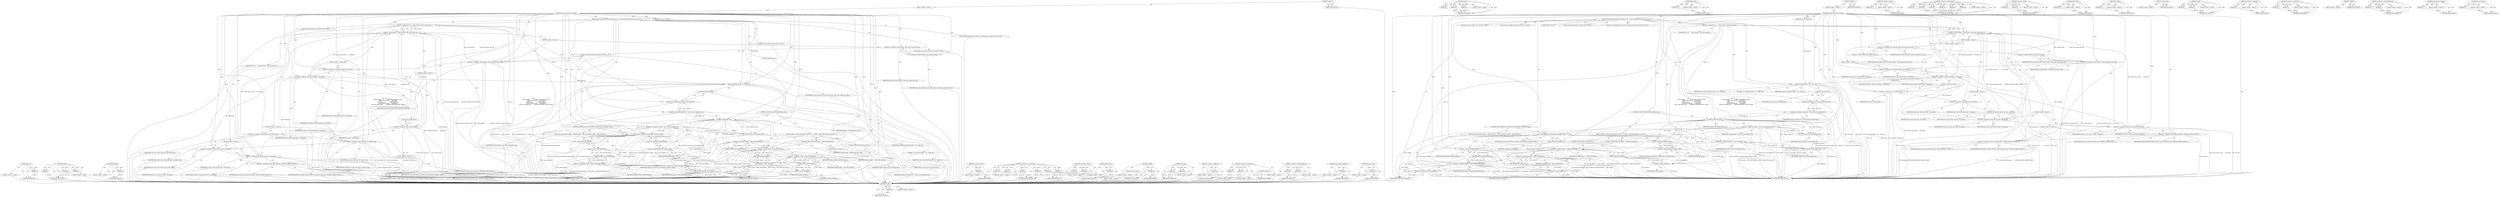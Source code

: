 digraph "key_ref_to_ptr" {
vulnerable_206 [label=<(METHOD,key_put)>];
vulnerable_207 [label=<(PARAM,p1)>];
vulnerable_208 [label=<(BLOCK,&lt;empty&gt;,&lt;empty&gt;)>];
vulnerable_209 [label=<(METHOD_RETURN,ANY)>];
vulnerable_161 [label=<(METHOD,sprintf)>];
vulnerable_162 [label=<(PARAM,p1)>];
vulnerable_163 [label=<(PARAM,p2)>];
vulnerable_164 [label=<(PARAM,p3)>];
vulnerable_165 [label=<(BLOCK,&lt;empty&gt;,&lt;empty&gt;)>];
vulnerable_166 [label=<(METHOD_RETURN,ANY)>];
vulnerable_184 [label=<(METHOD,ERR_PTR)>];
vulnerable_185 [label=<(PARAM,p1)>];
vulnerable_186 [label=<(BLOCK,&lt;empty&gt;,&lt;empty&gt;)>];
vulnerable_187 [label=<(METHOD_RETURN,ANY)>];
vulnerable_6 [label=<(METHOD,&lt;global&gt;)<SUB>1</SUB>>];
vulnerable_7 [label=<(BLOCK,&lt;empty&gt;,&lt;empty&gt;)<SUB>1</SUB>>];
vulnerable_8 [label=<(METHOD,key_get_instantiation_authkey)<SUB>1</SUB>>];
vulnerable_9 [label=<(PARAM,key_serial_t target_id)<SUB>1</SUB>>];
vulnerable_10 [label=<(BLOCK,{
	char description[16];
	struct keyring_search...,{
	char description[16];
	struct keyring_search...)<SUB>2</SUB>>];
vulnerable_11 [label="<(LOCAL,char[16] description: char[16])<SUB>3</SUB>>"];
vulnerable_12 [label="<(LOCAL,struct keyring_search_context ctx: keyring_search_context)<SUB>4</SUB>>"];
vulnerable_13 [label=<(&lt;operator&gt;.assignment,ctx = {
 		.index_key.type		= &amp;key_type_request...)<SUB>4</SUB>>];
vulnerable_14 [label=<(IDENTIFIER,ctx,ctx = {
 		.index_key.type		= &amp;key_type_request...)<SUB>4</SUB>>];
vulnerable_15 [label=<(&lt;operator&gt;.arrayInitializer,{
 		.index_key.type		= &amp;key_type_request_key_a...)<SUB>4</SUB>>];
vulnerable_16 [label=<(BLOCK,&lt;empty&gt;,&lt;empty&gt;)<SUB>5</SUB>>];
vulnerable_17 [label=<(&lt;operator&gt;.assignment,.index_key.type		= &amp;key_type_request_key_auth)<SUB>5</SUB>>];
vulnerable_18 [label=<(IDENTIFIER,index_key,.index_key.type		= &amp;key_type_request_key_auth)<SUB>5</SUB>>];
vulnerable_19 [label=<(&lt;operator&gt;.addressOf,&amp;key_type_request_key_auth)<SUB>5</SUB>>];
vulnerable_20 [label=<(IDENTIFIER,key_type_request_key_auth,.index_key.type		= &amp;key_type_request_key_auth)<SUB>5</SUB>>];
vulnerable_21 [label=<(&lt;operator&gt;.assignment,.index_key.type		= &amp;key_type_request_key_auth)<SUB>5</SUB>>];
vulnerable_22 [label=<(IDENTIFIER,type,.index_key.type		= &amp;key_type_request_key_auth)<SUB>5</SUB>>];
vulnerable_23 [label=<(&lt;operator&gt;.addressOf,&amp;key_type_request_key_auth)<SUB>5</SUB>>];
vulnerable_24 [label=<(IDENTIFIER,key_type_request_key_auth,.index_key.type		= &amp;key_type_request_key_auth)<SUB>5</SUB>>];
vulnerable_25 [label=<(BLOCK,&lt;empty&gt;,&lt;empty&gt;)<SUB>6</SUB>>];
vulnerable_26 [label=<(&lt;operator&gt;.assignment,.index_key.description	= description)<SUB>6</SUB>>];
vulnerable_27 [label=<(IDENTIFIER,index_key,.index_key.description	= description)<SUB>6</SUB>>];
vulnerable_28 [label=<(IDENTIFIER,description,.index_key.description	= description)<SUB>6</SUB>>];
vulnerable_29 [label=<(&lt;operator&gt;.assignment,.index_key.description	= description)<SUB>6</SUB>>];
vulnerable_30 [label=<(IDENTIFIER,description,.index_key.description	= description)<SUB>6</SUB>>];
vulnerable_31 [label=<(IDENTIFIER,description,.index_key.description	= description)<SUB>6</SUB>>];
vulnerable_32 [label=<(BLOCK,&lt;empty&gt;,&lt;empty&gt;)<SUB>7</SUB>>];
vulnerable_33 [label=<(&lt;operator&gt;.assignment,.cred			= current_cred())<SUB>7</SUB>>];
vulnerable_34 [label=<(IDENTIFIER,cred,.cred			= current_cred())<SUB>7</SUB>>];
vulnerable_35 [label=<(current_cred,current_cred())<SUB>7</SUB>>];
vulnerable_36 [label=<(BLOCK,&lt;empty&gt;,&lt;empty&gt;)<SUB>8</SUB>>];
vulnerable_37 [label=<(&lt;operator&gt;.assignment,.match_data.cmp		= user_match)<SUB>8</SUB>>];
vulnerable_38 [label=<(IDENTIFIER,match_data,.match_data.cmp		= user_match)<SUB>8</SUB>>];
vulnerable_39 [label=<(IDENTIFIER,user_match,.match_data.cmp		= user_match)<SUB>8</SUB>>];
vulnerable_40 [label=<(&lt;operator&gt;.assignment,.match_data.cmp		= user_match)<SUB>8</SUB>>];
vulnerable_41 [label=<(IDENTIFIER,cmp,.match_data.cmp		= user_match)<SUB>8</SUB>>];
vulnerable_42 [label=<(IDENTIFIER,user_match,.match_data.cmp		= user_match)<SUB>8</SUB>>];
vulnerable_43 [label=<(BLOCK,&lt;empty&gt;,&lt;empty&gt;)<SUB>9</SUB>>];
vulnerable_44 [label=<(&lt;operator&gt;.assignment,.match_data.raw_data	= description)<SUB>9</SUB>>];
vulnerable_45 [label=<(IDENTIFIER,match_data,.match_data.raw_data	= description)<SUB>9</SUB>>];
vulnerable_46 [label=<(IDENTIFIER,description,.match_data.raw_data	= description)<SUB>9</SUB>>];
vulnerable_47 [label=<(&lt;operator&gt;.assignment,.match_data.raw_data	= description)<SUB>9</SUB>>];
vulnerable_48 [label=<(IDENTIFIER,raw_data,.match_data.raw_data	= description)<SUB>9</SUB>>];
vulnerable_49 [label=<(IDENTIFIER,description,.match_data.raw_data	= description)<SUB>9</SUB>>];
vulnerable_50 [label=<(BLOCK,&lt;empty&gt;,&lt;empty&gt;)<SUB>10</SUB>>];
vulnerable_51 [label=<(&lt;operator&gt;.assignment,.match_data.lookup_type	= KEYRING_SEARCH_LOOKUP...)<SUB>10</SUB>>];
vulnerable_52 [label=<(IDENTIFIER,match_data,.match_data.lookup_type	= KEYRING_SEARCH_LOOKUP...)<SUB>10</SUB>>];
vulnerable_53 [label=<(IDENTIFIER,KEYRING_SEARCH_LOOKUP_DIRECT,.match_data.lookup_type	= KEYRING_SEARCH_LOOKUP...)<SUB>10</SUB>>];
vulnerable_54 [label=<(&lt;operator&gt;.assignment,.match_data.lookup_type	= KEYRING_SEARCH_LOOKUP...)<SUB>10</SUB>>];
vulnerable_55 [label=<(IDENTIFIER,lookup_type,.match_data.lookup_type	= KEYRING_SEARCH_LOOKUP...)<SUB>10</SUB>>];
vulnerable_56 [label=<(IDENTIFIER,KEYRING_SEARCH_LOOKUP_DIRECT,.match_data.lookup_type	= KEYRING_SEARCH_LOOKUP...)<SUB>10</SUB>>];
vulnerable_57 [label="<(LOCAL,struct key* authkey: key*)<SUB>12</SUB>>"];
vulnerable_58 [label="<(LOCAL,key_ref_t authkey_ref: key_ref_t)<SUB>13</SUB>>"];
vulnerable_59 [label=<(sprintf,sprintf(description, &quot;%x&quot;, target_id))<SUB>15</SUB>>];
vulnerable_60 [label=<(IDENTIFIER,description,sprintf(description, &quot;%x&quot;, target_id))<SUB>15</SUB>>];
vulnerable_61 [label=<(LITERAL,&quot;%x&quot;,sprintf(description, &quot;%x&quot;, target_id))<SUB>15</SUB>>];
vulnerable_62 [label=<(IDENTIFIER,target_id,sprintf(description, &quot;%x&quot;, target_id))<SUB>15</SUB>>];
vulnerable_63 [label=<(&lt;operator&gt;.assignment,authkey_ref = search_process_keyrings(&amp;ctx))<SUB>17</SUB>>];
vulnerable_64 [label=<(IDENTIFIER,authkey_ref,authkey_ref = search_process_keyrings(&amp;ctx))<SUB>17</SUB>>];
vulnerable_65 [label=<(search_process_keyrings,search_process_keyrings(&amp;ctx))<SUB>17</SUB>>];
vulnerable_66 [label=<(&lt;operator&gt;.addressOf,&amp;ctx)<SUB>17</SUB>>];
vulnerable_67 [label=<(IDENTIFIER,ctx,search_process_keyrings(&amp;ctx))<SUB>17</SUB>>];
vulnerable_68 [label=<(CONTROL_STRUCTURE,IF,if (IS_ERR(authkey_ref)))<SUB>19</SUB>>];
vulnerable_69 [label=<(IS_ERR,IS_ERR(authkey_ref))<SUB>19</SUB>>];
vulnerable_70 [label=<(IDENTIFIER,authkey_ref,IS_ERR(authkey_ref))<SUB>19</SUB>>];
vulnerable_71 [label=<(BLOCK,{
		authkey = ERR_CAST(authkey_ref);
		if (auth...,{
		authkey = ERR_CAST(authkey_ref);
		if (auth...)<SUB>19</SUB>>];
vulnerable_72 [label=<(&lt;operator&gt;.assignment,authkey = ERR_CAST(authkey_ref))<SUB>20</SUB>>];
vulnerable_73 [label=<(IDENTIFIER,authkey,authkey = ERR_CAST(authkey_ref))<SUB>20</SUB>>];
vulnerable_74 [label=<(ERR_CAST,ERR_CAST(authkey_ref))<SUB>20</SUB>>];
vulnerable_75 [label=<(IDENTIFIER,authkey_ref,ERR_CAST(authkey_ref))<SUB>20</SUB>>];
vulnerable_76 [label=<(CONTROL_STRUCTURE,IF,if (authkey == ERR_PTR(-EAGAIN)))<SUB>21</SUB>>];
vulnerable_77 [label=<(&lt;operator&gt;.equals,authkey == ERR_PTR(-EAGAIN))<SUB>21</SUB>>];
vulnerable_78 [label=<(IDENTIFIER,authkey,authkey == ERR_PTR(-EAGAIN))<SUB>21</SUB>>];
vulnerable_79 [label=<(ERR_PTR,ERR_PTR(-EAGAIN))<SUB>21</SUB>>];
vulnerable_80 [label=<(&lt;operator&gt;.minus,-EAGAIN)<SUB>21</SUB>>];
vulnerable_81 [label=<(IDENTIFIER,EAGAIN,-EAGAIN)<SUB>21</SUB>>];
vulnerable_82 [label=<(BLOCK,&lt;empty&gt;,&lt;empty&gt;)<SUB>22</SUB>>];
vulnerable_83 [label=<(&lt;operator&gt;.assignment,authkey = ERR_PTR(-ENOKEY))<SUB>22</SUB>>];
vulnerable_84 [label=<(IDENTIFIER,authkey,authkey = ERR_PTR(-ENOKEY))<SUB>22</SUB>>];
vulnerable_85 [label=<(ERR_PTR,ERR_PTR(-ENOKEY))<SUB>22</SUB>>];
vulnerable_86 [label=<(&lt;operator&gt;.minus,-ENOKEY)<SUB>22</SUB>>];
vulnerable_87 [label=<(IDENTIFIER,ENOKEY,-ENOKEY)<SUB>22</SUB>>];
vulnerable_88 [label=<(CONTROL_STRUCTURE,GOTO,goto error;)<SUB>23</SUB>>];
vulnerable_89 [label=<(&lt;operator&gt;.assignment,authkey = key_ref_to_ptr(authkey_ref))<SUB>26</SUB>>];
vulnerable_90 [label=<(IDENTIFIER,authkey,authkey = key_ref_to_ptr(authkey_ref))<SUB>26</SUB>>];
vulnerable_91 [label=<(key_ref_to_ptr,key_ref_to_ptr(authkey_ref))<SUB>26</SUB>>];
vulnerable_92 [label=<(IDENTIFIER,authkey_ref,key_ref_to_ptr(authkey_ref))<SUB>26</SUB>>];
vulnerable_93 [label=<(CONTROL_STRUCTURE,IF,if (test_bit(KEY_FLAG_REVOKED, &amp;authkey-&gt;flags)))<SUB>27</SUB>>];
vulnerable_94 [label=<(test_bit,test_bit(KEY_FLAG_REVOKED, &amp;authkey-&gt;flags))<SUB>27</SUB>>];
vulnerable_95 [label=<(IDENTIFIER,KEY_FLAG_REVOKED,test_bit(KEY_FLAG_REVOKED, &amp;authkey-&gt;flags))<SUB>27</SUB>>];
vulnerable_96 [label=<(&lt;operator&gt;.addressOf,&amp;authkey-&gt;flags)<SUB>27</SUB>>];
vulnerable_97 [label=<(&lt;operator&gt;.indirectFieldAccess,authkey-&gt;flags)<SUB>27</SUB>>];
vulnerable_98 [label=<(IDENTIFIER,authkey,test_bit(KEY_FLAG_REVOKED, &amp;authkey-&gt;flags))<SUB>27</SUB>>];
vulnerable_99 [label=<(FIELD_IDENTIFIER,flags,flags)<SUB>27</SUB>>];
vulnerable_100 [label=<(BLOCK,{
		key_put(authkey);
		authkey = ERR_PTR(-EKEY...,{
		key_put(authkey);
		authkey = ERR_PTR(-EKEY...)<SUB>27</SUB>>];
vulnerable_101 [label=<(key_put,key_put(authkey))<SUB>28</SUB>>];
vulnerable_102 [label=<(IDENTIFIER,authkey,key_put(authkey))<SUB>28</SUB>>];
vulnerable_103 [label=<(&lt;operator&gt;.assignment,authkey = ERR_PTR(-EKEYREVOKED))<SUB>29</SUB>>];
vulnerable_104 [label=<(IDENTIFIER,authkey,authkey = ERR_PTR(-EKEYREVOKED))<SUB>29</SUB>>];
vulnerable_105 [label=<(ERR_PTR,ERR_PTR(-EKEYREVOKED))<SUB>29</SUB>>];
vulnerable_106 [label=<(&lt;operator&gt;.minus,-EKEYREVOKED)<SUB>29</SUB>>];
vulnerable_107 [label=<(IDENTIFIER,EKEYREVOKED,-EKEYREVOKED)<SUB>29</SUB>>];
vulnerable_108 [label=<(JUMP_TARGET,error)<SUB>32</SUB>>];
vulnerable_109 [label=<(RETURN,return authkey;,return authkey;)<SUB>33</SUB>>];
vulnerable_110 [label=<(IDENTIFIER,authkey,return authkey;)<SUB>33</SUB>>];
vulnerable_111 [label=<(METHOD_RETURN,struct key)<SUB>1</SUB>>];
vulnerable_113 [label=<(METHOD_RETURN,ANY)<SUB>1</SUB>>];
vulnerable_188 [label=<(METHOD,&lt;operator&gt;.minus)>];
vulnerable_189 [label=<(PARAM,p1)>];
vulnerable_190 [label=<(BLOCK,&lt;empty&gt;,&lt;empty&gt;)>];
vulnerable_191 [label=<(METHOD_RETURN,ANY)>];
vulnerable_145 [label=<(METHOD,&lt;operator&gt;.arrayInitializer)>];
vulnerable_146 [label=<(PARAM,p1)>];
vulnerable_147 [label=<(PARAM,p2)>];
vulnerable_148 [label=<(PARAM,p3)>];
vulnerable_149 [label=<(PARAM,p4)>];
vulnerable_150 [label=<(PARAM,p5)>];
vulnerable_151 [label=<(PARAM,p6)>];
vulnerable_152 [label=<(BLOCK,&lt;empty&gt;,&lt;empty&gt;)>];
vulnerable_153 [label=<(METHOD_RETURN,ANY)>];
vulnerable_179 [label=<(METHOD,&lt;operator&gt;.equals)>];
vulnerable_180 [label=<(PARAM,p1)>];
vulnerable_181 [label=<(PARAM,p2)>];
vulnerable_182 [label=<(BLOCK,&lt;empty&gt;,&lt;empty&gt;)>];
vulnerable_183 [label=<(METHOD_RETURN,ANY)>];
vulnerable_175 [label=<(METHOD,ERR_CAST)>];
vulnerable_176 [label=<(PARAM,p1)>];
vulnerable_177 [label=<(BLOCK,&lt;empty&gt;,&lt;empty&gt;)>];
vulnerable_178 [label=<(METHOD_RETURN,ANY)>];
vulnerable_171 [label=<(METHOD,IS_ERR)>];
vulnerable_172 [label=<(PARAM,p1)>];
vulnerable_173 [label=<(BLOCK,&lt;empty&gt;,&lt;empty&gt;)>];
vulnerable_174 [label=<(METHOD_RETURN,ANY)>];
vulnerable_158 [label=<(METHOD,current_cred)>];
vulnerable_159 [label=<(BLOCK,&lt;empty&gt;,&lt;empty&gt;)>];
vulnerable_160 [label=<(METHOD_RETURN,ANY)>];
vulnerable_196 [label=<(METHOD,test_bit)>];
vulnerable_197 [label=<(PARAM,p1)>];
vulnerable_198 [label=<(PARAM,p2)>];
vulnerable_199 [label=<(BLOCK,&lt;empty&gt;,&lt;empty&gt;)>];
vulnerable_200 [label=<(METHOD_RETURN,ANY)>];
vulnerable_154 [label=<(METHOD,&lt;operator&gt;.addressOf)>];
vulnerable_155 [label=<(PARAM,p1)>];
vulnerable_156 [label=<(BLOCK,&lt;empty&gt;,&lt;empty&gt;)>];
vulnerable_157 [label=<(METHOD_RETURN,ANY)>];
vulnerable_140 [label=<(METHOD,&lt;operator&gt;.assignment)>];
vulnerable_141 [label=<(PARAM,p1)>];
vulnerable_142 [label=<(PARAM,p2)>];
vulnerable_143 [label=<(BLOCK,&lt;empty&gt;,&lt;empty&gt;)>];
vulnerable_144 [label=<(METHOD_RETURN,ANY)>];
vulnerable_134 [label=<(METHOD,&lt;global&gt;)<SUB>1</SUB>>];
vulnerable_135 [label=<(BLOCK,&lt;empty&gt;,&lt;empty&gt;)>];
vulnerable_136 [label=<(METHOD_RETURN,ANY)>];
vulnerable_201 [label=<(METHOD,&lt;operator&gt;.indirectFieldAccess)>];
vulnerable_202 [label=<(PARAM,p1)>];
vulnerable_203 [label=<(PARAM,p2)>];
vulnerable_204 [label=<(BLOCK,&lt;empty&gt;,&lt;empty&gt;)>];
vulnerable_205 [label=<(METHOD_RETURN,ANY)>];
vulnerable_167 [label=<(METHOD,search_process_keyrings)>];
vulnerable_168 [label=<(PARAM,p1)>];
vulnerable_169 [label=<(BLOCK,&lt;empty&gt;,&lt;empty&gt;)>];
vulnerable_170 [label=<(METHOD_RETURN,ANY)>];
vulnerable_192 [label=<(METHOD,key_ref_to_ptr)>];
vulnerable_193 [label=<(PARAM,p1)>];
vulnerable_194 [label=<(BLOCK,&lt;empty&gt;,&lt;empty&gt;)>];
vulnerable_195 [label=<(METHOD_RETURN,ANY)>];
fixed_206 [label=<(METHOD,key_put)>];
fixed_207 [label=<(PARAM,p1)>];
fixed_208 [label=<(BLOCK,&lt;empty&gt;,&lt;empty&gt;)>];
fixed_209 [label=<(METHOD_RETURN,ANY)>];
fixed_161 [label=<(METHOD,sprintf)>];
fixed_162 [label=<(PARAM,p1)>];
fixed_163 [label=<(PARAM,p2)>];
fixed_164 [label=<(PARAM,p3)>];
fixed_165 [label=<(BLOCK,&lt;empty&gt;,&lt;empty&gt;)>];
fixed_166 [label=<(METHOD_RETURN,ANY)>];
fixed_184 [label=<(METHOD,ERR_PTR)>];
fixed_185 [label=<(PARAM,p1)>];
fixed_186 [label=<(BLOCK,&lt;empty&gt;,&lt;empty&gt;)>];
fixed_187 [label=<(METHOD_RETURN,ANY)>];
fixed_6 [label=<(METHOD,&lt;global&gt;)<SUB>1</SUB>>];
fixed_7 [label=<(BLOCK,&lt;empty&gt;,&lt;empty&gt;)<SUB>1</SUB>>];
fixed_8 [label=<(METHOD,key_get_instantiation_authkey)<SUB>1</SUB>>];
fixed_9 [label=<(PARAM,key_serial_t target_id)<SUB>1</SUB>>];
fixed_10 [label=<(BLOCK,{
	char description[16];
	struct keyring_search...,{
	char description[16];
	struct keyring_search...)<SUB>2</SUB>>];
fixed_11 [label="<(LOCAL,char[16] description: char[16])<SUB>3</SUB>>"];
fixed_12 [label="<(LOCAL,struct keyring_search_context ctx: keyring_search_context)<SUB>4</SUB>>"];
fixed_13 [label=<(&lt;operator&gt;.assignment,ctx = {
 		.index_key.type		= &amp;key_type_request...)<SUB>4</SUB>>];
fixed_14 [label=<(IDENTIFIER,ctx,ctx = {
 		.index_key.type		= &amp;key_type_request...)<SUB>4</SUB>>];
fixed_15 [label=<(&lt;operator&gt;.arrayInitializer,{
 		.index_key.type		= &amp;key_type_request_key_a...)<SUB>4</SUB>>];
fixed_16 [label=<(BLOCK,&lt;empty&gt;,&lt;empty&gt;)<SUB>5</SUB>>];
fixed_17 [label=<(&lt;operator&gt;.assignment,.index_key.type		= &amp;key_type_request_key_auth)<SUB>5</SUB>>];
fixed_18 [label=<(IDENTIFIER,index_key,.index_key.type		= &amp;key_type_request_key_auth)<SUB>5</SUB>>];
fixed_19 [label=<(&lt;operator&gt;.addressOf,&amp;key_type_request_key_auth)<SUB>5</SUB>>];
fixed_20 [label=<(IDENTIFIER,key_type_request_key_auth,.index_key.type		= &amp;key_type_request_key_auth)<SUB>5</SUB>>];
fixed_21 [label=<(&lt;operator&gt;.assignment,.index_key.type		= &amp;key_type_request_key_auth)<SUB>5</SUB>>];
fixed_22 [label=<(IDENTIFIER,type,.index_key.type		= &amp;key_type_request_key_auth)<SUB>5</SUB>>];
fixed_23 [label=<(&lt;operator&gt;.addressOf,&amp;key_type_request_key_auth)<SUB>5</SUB>>];
fixed_24 [label=<(IDENTIFIER,key_type_request_key_auth,.index_key.type		= &amp;key_type_request_key_auth)<SUB>5</SUB>>];
fixed_25 [label=<(BLOCK,&lt;empty&gt;,&lt;empty&gt;)<SUB>6</SUB>>];
fixed_26 [label=<(&lt;operator&gt;.assignment,.index_key.description	= description)<SUB>6</SUB>>];
fixed_27 [label=<(IDENTIFIER,index_key,.index_key.description	= description)<SUB>6</SUB>>];
fixed_28 [label=<(IDENTIFIER,description,.index_key.description	= description)<SUB>6</SUB>>];
fixed_29 [label=<(&lt;operator&gt;.assignment,.index_key.description	= description)<SUB>6</SUB>>];
fixed_30 [label=<(IDENTIFIER,description,.index_key.description	= description)<SUB>6</SUB>>];
fixed_31 [label=<(IDENTIFIER,description,.index_key.description	= description)<SUB>6</SUB>>];
fixed_32 [label=<(BLOCK,&lt;empty&gt;,&lt;empty&gt;)<SUB>7</SUB>>];
fixed_33 [label=<(&lt;operator&gt;.assignment,.cred			= current_cred())<SUB>7</SUB>>];
fixed_34 [label=<(IDENTIFIER,cred,.cred			= current_cred())<SUB>7</SUB>>];
fixed_35 [label=<(current_cred,current_cred())<SUB>7</SUB>>];
fixed_36 [label=<(BLOCK,&lt;empty&gt;,&lt;empty&gt;)<SUB>8</SUB>>];
fixed_37 [label=<(&lt;operator&gt;.assignment,.match_data.cmp		= key_default_cmp)<SUB>8</SUB>>];
fixed_38 [label=<(IDENTIFIER,match_data,.match_data.cmp		= key_default_cmp)<SUB>8</SUB>>];
fixed_39 [label=<(IDENTIFIER,key_default_cmp,.match_data.cmp		= key_default_cmp)<SUB>8</SUB>>];
fixed_40 [label=<(&lt;operator&gt;.assignment,.match_data.cmp		= key_default_cmp)<SUB>8</SUB>>];
fixed_41 [label=<(IDENTIFIER,cmp,.match_data.cmp		= key_default_cmp)<SUB>8</SUB>>];
fixed_42 [label=<(IDENTIFIER,key_default_cmp,.match_data.cmp		= key_default_cmp)<SUB>8</SUB>>];
fixed_43 [label=<(BLOCK,&lt;empty&gt;,&lt;empty&gt;)<SUB>9</SUB>>];
fixed_44 [label=<(&lt;operator&gt;.assignment,.match_data.raw_data	= description)<SUB>9</SUB>>];
fixed_45 [label=<(IDENTIFIER,match_data,.match_data.raw_data	= description)<SUB>9</SUB>>];
fixed_46 [label=<(IDENTIFIER,description,.match_data.raw_data	= description)<SUB>9</SUB>>];
fixed_47 [label=<(&lt;operator&gt;.assignment,.match_data.raw_data	= description)<SUB>9</SUB>>];
fixed_48 [label=<(IDENTIFIER,raw_data,.match_data.raw_data	= description)<SUB>9</SUB>>];
fixed_49 [label=<(IDENTIFIER,description,.match_data.raw_data	= description)<SUB>9</SUB>>];
fixed_50 [label=<(BLOCK,&lt;empty&gt;,&lt;empty&gt;)<SUB>10</SUB>>];
fixed_51 [label=<(&lt;operator&gt;.assignment,.match_data.lookup_type	= KEYRING_SEARCH_LOOKUP...)<SUB>10</SUB>>];
fixed_52 [label=<(IDENTIFIER,match_data,.match_data.lookup_type	= KEYRING_SEARCH_LOOKUP...)<SUB>10</SUB>>];
fixed_53 [label=<(IDENTIFIER,KEYRING_SEARCH_LOOKUP_DIRECT,.match_data.lookup_type	= KEYRING_SEARCH_LOOKUP...)<SUB>10</SUB>>];
fixed_54 [label=<(&lt;operator&gt;.assignment,.match_data.lookup_type	= KEYRING_SEARCH_LOOKUP...)<SUB>10</SUB>>];
fixed_55 [label=<(IDENTIFIER,lookup_type,.match_data.lookup_type	= KEYRING_SEARCH_LOOKUP...)<SUB>10</SUB>>];
fixed_56 [label=<(IDENTIFIER,KEYRING_SEARCH_LOOKUP_DIRECT,.match_data.lookup_type	= KEYRING_SEARCH_LOOKUP...)<SUB>10</SUB>>];
fixed_57 [label="<(LOCAL,struct key* authkey: key*)<SUB>12</SUB>>"];
fixed_58 [label="<(LOCAL,key_ref_t authkey_ref: key_ref_t)<SUB>13</SUB>>"];
fixed_59 [label=<(sprintf,sprintf(description, &quot;%x&quot;, target_id))<SUB>15</SUB>>];
fixed_60 [label=<(IDENTIFIER,description,sprintf(description, &quot;%x&quot;, target_id))<SUB>15</SUB>>];
fixed_61 [label=<(LITERAL,&quot;%x&quot;,sprintf(description, &quot;%x&quot;, target_id))<SUB>15</SUB>>];
fixed_62 [label=<(IDENTIFIER,target_id,sprintf(description, &quot;%x&quot;, target_id))<SUB>15</SUB>>];
fixed_63 [label=<(&lt;operator&gt;.assignment,authkey_ref = search_process_keyrings(&amp;ctx))<SUB>17</SUB>>];
fixed_64 [label=<(IDENTIFIER,authkey_ref,authkey_ref = search_process_keyrings(&amp;ctx))<SUB>17</SUB>>];
fixed_65 [label=<(search_process_keyrings,search_process_keyrings(&amp;ctx))<SUB>17</SUB>>];
fixed_66 [label=<(&lt;operator&gt;.addressOf,&amp;ctx)<SUB>17</SUB>>];
fixed_67 [label=<(IDENTIFIER,ctx,search_process_keyrings(&amp;ctx))<SUB>17</SUB>>];
fixed_68 [label=<(CONTROL_STRUCTURE,IF,if (IS_ERR(authkey_ref)))<SUB>19</SUB>>];
fixed_69 [label=<(IS_ERR,IS_ERR(authkey_ref))<SUB>19</SUB>>];
fixed_70 [label=<(IDENTIFIER,authkey_ref,IS_ERR(authkey_ref))<SUB>19</SUB>>];
fixed_71 [label=<(BLOCK,{
		authkey = ERR_CAST(authkey_ref);
		if (auth...,{
		authkey = ERR_CAST(authkey_ref);
		if (auth...)<SUB>19</SUB>>];
fixed_72 [label=<(&lt;operator&gt;.assignment,authkey = ERR_CAST(authkey_ref))<SUB>20</SUB>>];
fixed_73 [label=<(IDENTIFIER,authkey,authkey = ERR_CAST(authkey_ref))<SUB>20</SUB>>];
fixed_74 [label=<(ERR_CAST,ERR_CAST(authkey_ref))<SUB>20</SUB>>];
fixed_75 [label=<(IDENTIFIER,authkey_ref,ERR_CAST(authkey_ref))<SUB>20</SUB>>];
fixed_76 [label=<(CONTROL_STRUCTURE,IF,if (authkey == ERR_PTR(-EAGAIN)))<SUB>21</SUB>>];
fixed_77 [label=<(&lt;operator&gt;.equals,authkey == ERR_PTR(-EAGAIN))<SUB>21</SUB>>];
fixed_78 [label=<(IDENTIFIER,authkey,authkey == ERR_PTR(-EAGAIN))<SUB>21</SUB>>];
fixed_79 [label=<(ERR_PTR,ERR_PTR(-EAGAIN))<SUB>21</SUB>>];
fixed_80 [label=<(&lt;operator&gt;.minus,-EAGAIN)<SUB>21</SUB>>];
fixed_81 [label=<(IDENTIFIER,EAGAIN,-EAGAIN)<SUB>21</SUB>>];
fixed_82 [label=<(BLOCK,&lt;empty&gt;,&lt;empty&gt;)<SUB>22</SUB>>];
fixed_83 [label=<(&lt;operator&gt;.assignment,authkey = ERR_PTR(-ENOKEY))<SUB>22</SUB>>];
fixed_84 [label=<(IDENTIFIER,authkey,authkey = ERR_PTR(-ENOKEY))<SUB>22</SUB>>];
fixed_85 [label=<(ERR_PTR,ERR_PTR(-ENOKEY))<SUB>22</SUB>>];
fixed_86 [label=<(&lt;operator&gt;.minus,-ENOKEY)<SUB>22</SUB>>];
fixed_87 [label=<(IDENTIFIER,ENOKEY,-ENOKEY)<SUB>22</SUB>>];
fixed_88 [label=<(CONTROL_STRUCTURE,GOTO,goto error;)<SUB>23</SUB>>];
fixed_89 [label=<(&lt;operator&gt;.assignment,authkey = key_ref_to_ptr(authkey_ref))<SUB>26</SUB>>];
fixed_90 [label=<(IDENTIFIER,authkey,authkey = key_ref_to_ptr(authkey_ref))<SUB>26</SUB>>];
fixed_91 [label=<(key_ref_to_ptr,key_ref_to_ptr(authkey_ref))<SUB>26</SUB>>];
fixed_92 [label=<(IDENTIFIER,authkey_ref,key_ref_to_ptr(authkey_ref))<SUB>26</SUB>>];
fixed_93 [label=<(CONTROL_STRUCTURE,IF,if (test_bit(KEY_FLAG_REVOKED, &amp;authkey-&gt;flags)))<SUB>27</SUB>>];
fixed_94 [label=<(test_bit,test_bit(KEY_FLAG_REVOKED, &amp;authkey-&gt;flags))<SUB>27</SUB>>];
fixed_95 [label=<(IDENTIFIER,KEY_FLAG_REVOKED,test_bit(KEY_FLAG_REVOKED, &amp;authkey-&gt;flags))<SUB>27</SUB>>];
fixed_96 [label=<(&lt;operator&gt;.addressOf,&amp;authkey-&gt;flags)<SUB>27</SUB>>];
fixed_97 [label=<(&lt;operator&gt;.indirectFieldAccess,authkey-&gt;flags)<SUB>27</SUB>>];
fixed_98 [label=<(IDENTIFIER,authkey,test_bit(KEY_FLAG_REVOKED, &amp;authkey-&gt;flags))<SUB>27</SUB>>];
fixed_99 [label=<(FIELD_IDENTIFIER,flags,flags)<SUB>27</SUB>>];
fixed_100 [label=<(BLOCK,{
		key_put(authkey);
		authkey = ERR_PTR(-EKEY...,{
		key_put(authkey);
		authkey = ERR_PTR(-EKEY...)<SUB>27</SUB>>];
fixed_101 [label=<(key_put,key_put(authkey))<SUB>28</SUB>>];
fixed_102 [label=<(IDENTIFIER,authkey,key_put(authkey))<SUB>28</SUB>>];
fixed_103 [label=<(&lt;operator&gt;.assignment,authkey = ERR_PTR(-EKEYREVOKED))<SUB>29</SUB>>];
fixed_104 [label=<(IDENTIFIER,authkey,authkey = ERR_PTR(-EKEYREVOKED))<SUB>29</SUB>>];
fixed_105 [label=<(ERR_PTR,ERR_PTR(-EKEYREVOKED))<SUB>29</SUB>>];
fixed_106 [label=<(&lt;operator&gt;.minus,-EKEYREVOKED)<SUB>29</SUB>>];
fixed_107 [label=<(IDENTIFIER,EKEYREVOKED,-EKEYREVOKED)<SUB>29</SUB>>];
fixed_108 [label=<(JUMP_TARGET,error)<SUB>32</SUB>>];
fixed_109 [label=<(RETURN,return authkey;,return authkey;)<SUB>33</SUB>>];
fixed_110 [label=<(IDENTIFIER,authkey,return authkey;)<SUB>33</SUB>>];
fixed_111 [label=<(METHOD_RETURN,struct key)<SUB>1</SUB>>];
fixed_113 [label=<(METHOD_RETURN,ANY)<SUB>1</SUB>>];
fixed_188 [label=<(METHOD,&lt;operator&gt;.minus)>];
fixed_189 [label=<(PARAM,p1)>];
fixed_190 [label=<(BLOCK,&lt;empty&gt;,&lt;empty&gt;)>];
fixed_191 [label=<(METHOD_RETURN,ANY)>];
fixed_145 [label=<(METHOD,&lt;operator&gt;.arrayInitializer)>];
fixed_146 [label=<(PARAM,p1)>];
fixed_147 [label=<(PARAM,p2)>];
fixed_148 [label=<(PARAM,p3)>];
fixed_149 [label=<(PARAM,p4)>];
fixed_150 [label=<(PARAM,p5)>];
fixed_151 [label=<(PARAM,p6)>];
fixed_152 [label=<(BLOCK,&lt;empty&gt;,&lt;empty&gt;)>];
fixed_153 [label=<(METHOD_RETURN,ANY)>];
fixed_179 [label=<(METHOD,&lt;operator&gt;.equals)>];
fixed_180 [label=<(PARAM,p1)>];
fixed_181 [label=<(PARAM,p2)>];
fixed_182 [label=<(BLOCK,&lt;empty&gt;,&lt;empty&gt;)>];
fixed_183 [label=<(METHOD_RETURN,ANY)>];
fixed_175 [label=<(METHOD,ERR_CAST)>];
fixed_176 [label=<(PARAM,p1)>];
fixed_177 [label=<(BLOCK,&lt;empty&gt;,&lt;empty&gt;)>];
fixed_178 [label=<(METHOD_RETURN,ANY)>];
fixed_171 [label=<(METHOD,IS_ERR)>];
fixed_172 [label=<(PARAM,p1)>];
fixed_173 [label=<(BLOCK,&lt;empty&gt;,&lt;empty&gt;)>];
fixed_174 [label=<(METHOD_RETURN,ANY)>];
fixed_158 [label=<(METHOD,current_cred)>];
fixed_159 [label=<(BLOCK,&lt;empty&gt;,&lt;empty&gt;)>];
fixed_160 [label=<(METHOD_RETURN,ANY)>];
fixed_196 [label=<(METHOD,test_bit)>];
fixed_197 [label=<(PARAM,p1)>];
fixed_198 [label=<(PARAM,p2)>];
fixed_199 [label=<(BLOCK,&lt;empty&gt;,&lt;empty&gt;)>];
fixed_200 [label=<(METHOD_RETURN,ANY)>];
fixed_154 [label=<(METHOD,&lt;operator&gt;.addressOf)>];
fixed_155 [label=<(PARAM,p1)>];
fixed_156 [label=<(BLOCK,&lt;empty&gt;,&lt;empty&gt;)>];
fixed_157 [label=<(METHOD_RETURN,ANY)>];
fixed_140 [label=<(METHOD,&lt;operator&gt;.assignment)>];
fixed_141 [label=<(PARAM,p1)>];
fixed_142 [label=<(PARAM,p2)>];
fixed_143 [label=<(BLOCK,&lt;empty&gt;,&lt;empty&gt;)>];
fixed_144 [label=<(METHOD_RETURN,ANY)>];
fixed_134 [label=<(METHOD,&lt;global&gt;)<SUB>1</SUB>>];
fixed_135 [label=<(BLOCK,&lt;empty&gt;,&lt;empty&gt;)>];
fixed_136 [label=<(METHOD_RETURN,ANY)>];
fixed_201 [label=<(METHOD,&lt;operator&gt;.indirectFieldAccess)>];
fixed_202 [label=<(PARAM,p1)>];
fixed_203 [label=<(PARAM,p2)>];
fixed_204 [label=<(BLOCK,&lt;empty&gt;,&lt;empty&gt;)>];
fixed_205 [label=<(METHOD_RETURN,ANY)>];
fixed_167 [label=<(METHOD,search_process_keyrings)>];
fixed_168 [label=<(PARAM,p1)>];
fixed_169 [label=<(BLOCK,&lt;empty&gt;,&lt;empty&gt;)>];
fixed_170 [label=<(METHOD_RETURN,ANY)>];
fixed_192 [label=<(METHOD,key_ref_to_ptr)>];
fixed_193 [label=<(PARAM,p1)>];
fixed_194 [label=<(BLOCK,&lt;empty&gt;,&lt;empty&gt;)>];
fixed_195 [label=<(METHOD_RETURN,ANY)>];
vulnerable_206 -> vulnerable_207  [key=0, label="AST: "];
vulnerable_206 -> vulnerable_207  [key=1, label="DDG: "];
vulnerable_206 -> vulnerable_208  [key=0, label="AST: "];
vulnerable_206 -> vulnerable_209  [key=0, label="AST: "];
vulnerable_206 -> vulnerable_209  [key=1, label="CFG: "];
vulnerable_207 -> vulnerable_209  [key=0, label="DDG: p1"];
vulnerable_161 -> vulnerable_162  [key=0, label="AST: "];
vulnerable_161 -> vulnerable_162  [key=1, label="DDG: "];
vulnerable_161 -> vulnerable_165  [key=0, label="AST: "];
vulnerable_161 -> vulnerable_163  [key=0, label="AST: "];
vulnerable_161 -> vulnerable_163  [key=1, label="DDG: "];
vulnerable_161 -> vulnerable_166  [key=0, label="AST: "];
vulnerable_161 -> vulnerable_166  [key=1, label="CFG: "];
vulnerable_161 -> vulnerable_164  [key=0, label="AST: "];
vulnerable_161 -> vulnerable_164  [key=1, label="DDG: "];
vulnerable_162 -> vulnerable_166  [key=0, label="DDG: p1"];
vulnerable_163 -> vulnerable_166  [key=0, label="DDG: p2"];
vulnerable_164 -> vulnerable_166  [key=0, label="DDG: p3"];
vulnerable_184 -> vulnerable_185  [key=0, label="AST: "];
vulnerable_184 -> vulnerable_185  [key=1, label="DDG: "];
vulnerable_184 -> vulnerable_186  [key=0, label="AST: "];
vulnerable_184 -> vulnerable_187  [key=0, label="AST: "];
vulnerable_184 -> vulnerable_187  [key=1, label="CFG: "];
vulnerable_185 -> vulnerable_187  [key=0, label="DDG: p1"];
vulnerable_6 -> vulnerable_7  [key=0, label="AST: "];
vulnerable_6 -> vulnerable_113  [key=0, label="AST: "];
vulnerable_6 -> vulnerable_113  [key=1, label="CFG: "];
vulnerable_7 -> vulnerable_8  [key=0, label="AST: "];
vulnerable_8 -> vulnerable_9  [key=0, label="AST: "];
vulnerable_8 -> vulnerable_9  [key=1, label="DDG: "];
vulnerable_8 -> vulnerable_10  [key=0, label="AST: "];
vulnerable_8 -> vulnerable_111  [key=0, label="AST: "];
vulnerable_8 -> vulnerable_19  [key=0, label="CFG: "];
vulnerable_8 -> vulnerable_59  [key=0, label="DDG: "];
vulnerable_8 -> vulnerable_110  [key=0, label="DDG: "];
vulnerable_8 -> vulnerable_15  [key=0, label="DDG: "];
vulnerable_8 -> vulnerable_65  [key=0, label="DDG: "];
vulnerable_8 -> vulnerable_69  [key=0, label="DDG: "];
vulnerable_8 -> vulnerable_91  [key=0, label="DDG: "];
vulnerable_8 -> vulnerable_94  [key=0, label="DDG: "];
vulnerable_8 -> vulnerable_17  [key=0, label="DDG: "];
vulnerable_8 -> vulnerable_21  [key=0, label="DDG: "];
vulnerable_8 -> vulnerable_26  [key=0, label="DDG: "];
vulnerable_8 -> vulnerable_29  [key=0, label="DDG: "];
vulnerable_8 -> vulnerable_33  [key=0, label="DDG: "];
vulnerable_8 -> vulnerable_37  [key=0, label="DDG: "];
vulnerable_8 -> vulnerable_40  [key=0, label="DDG: "];
vulnerable_8 -> vulnerable_44  [key=0, label="DDG: "];
vulnerable_8 -> vulnerable_47  [key=0, label="DDG: "];
vulnerable_8 -> vulnerable_51  [key=0, label="DDG: "];
vulnerable_8 -> vulnerable_54  [key=0, label="DDG: "];
vulnerable_8 -> vulnerable_101  [key=0, label="DDG: "];
vulnerable_8 -> vulnerable_74  [key=0, label="DDG: "];
vulnerable_8 -> vulnerable_77  [key=0, label="DDG: "];
vulnerable_8 -> vulnerable_106  [key=0, label="DDG: "];
vulnerable_8 -> vulnerable_80  [key=0, label="DDG: "];
vulnerable_8 -> vulnerable_86  [key=0, label="DDG: "];
vulnerable_9 -> vulnerable_59  [key=0, label="DDG: target_id"];
vulnerable_10 -> vulnerable_11  [key=0, label="AST: "];
vulnerable_10 -> vulnerable_12  [key=0, label="AST: "];
vulnerable_10 -> vulnerable_13  [key=0, label="AST: "];
vulnerable_10 -> vulnerable_57  [key=0, label="AST: "];
vulnerable_10 -> vulnerable_58  [key=0, label="AST: "];
vulnerable_10 -> vulnerable_59  [key=0, label="AST: "];
vulnerable_10 -> vulnerable_63  [key=0, label="AST: "];
vulnerable_10 -> vulnerable_68  [key=0, label="AST: "];
vulnerable_10 -> vulnerable_89  [key=0, label="AST: "];
vulnerable_10 -> vulnerable_93  [key=0, label="AST: "];
vulnerable_10 -> vulnerable_108  [key=0, label="AST: "];
vulnerable_10 -> vulnerable_109  [key=0, label="AST: "];
vulnerable_13 -> vulnerable_14  [key=0, label="AST: "];
vulnerable_13 -> vulnerable_15  [key=0, label="AST: "];
vulnerable_13 -> vulnerable_59  [key=0, label="CFG: "];
vulnerable_13 -> vulnerable_111  [key=0, label="DDG: ctx"];
vulnerable_13 -> vulnerable_111  [key=1, label="DDG: {
 		.index_key.type		= &amp;key_type_request_key_auth,
 		.index_key.description	= description,
 		.cred			= current_cred(),
		.match_data.cmp		= user_match,
 		.match_data.raw_data	= description,
 		.match_data.lookup_type	= KEYRING_SEARCH_LOOKUP_DIRECT,
 	}"];
vulnerable_13 -> vulnerable_111  [key=2, label="DDG: ctx = {
 		.index_key.type		= &amp;key_type_request_key_auth,
 		.index_key.description	= description,
 		.cred			= current_cred(),
		.match_data.cmp		= user_match,
 		.match_data.raw_data	= description,
 		.match_data.lookup_type	= KEYRING_SEARCH_LOOKUP_DIRECT,
 	}"];
vulnerable_13 -> vulnerable_65  [key=0, label="DDG: ctx"];
vulnerable_15 -> vulnerable_16  [key=0, label="AST: "];
vulnerable_15 -> vulnerable_25  [key=0, label="AST: "];
vulnerable_15 -> vulnerable_32  [key=0, label="AST: "];
vulnerable_15 -> vulnerable_36  [key=0, label="AST: "];
vulnerable_15 -> vulnerable_43  [key=0, label="AST: "];
vulnerable_15 -> vulnerable_50  [key=0, label="AST: "];
vulnerable_15 -> vulnerable_13  [key=0, label="CFG: "];
vulnerable_15 -> vulnerable_13  [key=1, label="DDG: &lt;empty&gt;"];
vulnerable_15 -> vulnerable_13  [key=2, label="DDG: "];
vulnerable_16 -> vulnerable_17  [key=0, label="AST: "];
vulnerable_16 -> vulnerable_21  [key=0, label="AST: "];
vulnerable_17 -> vulnerable_18  [key=0, label="AST: "];
vulnerable_17 -> vulnerable_19  [key=0, label="AST: "];
vulnerable_17 -> vulnerable_23  [key=0, label="CFG: "];
vulnerable_19 -> vulnerable_20  [key=0, label="AST: "];
vulnerable_19 -> vulnerable_17  [key=0, label="CFG: "];
vulnerable_21 -> vulnerable_22  [key=0, label="AST: "];
vulnerable_21 -> vulnerable_23  [key=0, label="AST: "];
vulnerable_21 -> vulnerable_26  [key=0, label="CFG: "];
vulnerable_21 -> vulnerable_111  [key=0, label="DDG: &amp;key_type_request_key_auth"];
vulnerable_21 -> vulnerable_111  [key=1, label="DDG: .index_key.type		= &amp;key_type_request_key_auth"];
vulnerable_21 -> vulnerable_111  [key=2, label="DDG: type"];
vulnerable_21 -> vulnerable_15  [key=0, label="DDG: .index_key.type		= &amp;key_type_request_key_auth"];
vulnerable_23 -> vulnerable_24  [key=0, label="AST: "];
vulnerable_23 -> vulnerable_21  [key=0, label="CFG: "];
vulnerable_25 -> vulnerable_26  [key=0, label="AST: "];
vulnerable_25 -> vulnerable_29  [key=0, label="AST: "];
vulnerable_26 -> vulnerable_27  [key=0, label="AST: "];
vulnerable_26 -> vulnerable_28  [key=0, label="AST: "];
vulnerable_26 -> vulnerable_29  [key=0, label="CFG: "];
vulnerable_26 -> vulnerable_111  [key=0, label="DDG: index_key"];
vulnerable_29 -> vulnerable_30  [key=0, label="AST: "];
vulnerable_29 -> vulnerable_31  [key=0, label="AST: "];
vulnerable_29 -> vulnerable_35  [key=0, label="CFG: "];
vulnerable_29 -> vulnerable_111  [key=0, label="DDG: .index_key.description	= description"];
vulnerable_29 -> vulnerable_59  [key=0, label="DDG: description"];
vulnerable_29 -> vulnerable_15  [key=0, label="DDG: .index_key.description	= description"];
vulnerable_29 -> vulnerable_44  [key=0, label="DDG: description"];
vulnerable_29 -> vulnerable_47  [key=0, label="DDG: description"];
vulnerable_32 -> vulnerable_33  [key=0, label="AST: "];
vulnerable_33 -> vulnerable_34  [key=0, label="AST: "];
vulnerable_33 -> vulnerable_35  [key=0, label="AST: "];
vulnerable_33 -> vulnerable_37  [key=0, label="CFG: "];
vulnerable_33 -> vulnerable_111  [key=0, label="DDG: current_cred()"];
vulnerable_33 -> vulnerable_111  [key=1, label="DDG: .cred			= current_cred()"];
vulnerable_33 -> vulnerable_111  [key=2, label="DDG: cred"];
vulnerable_33 -> vulnerable_15  [key=0, label="DDG: .cred			= current_cred()"];
vulnerable_35 -> vulnerable_33  [key=0, label="CFG: "];
vulnerable_36 -> vulnerable_37  [key=0, label="AST: "];
vulnerable_36 -> vulnerable_40  [key=0, label="AST: "];
vulnerable_37 -> vulnerable_38  [key=0, label="AST: "];
vulnerable_37 -> vulnerable_39  [key=0, label="AST: "];
vulnerable_37 -> vulnerable_40  [key=0, label="CFG: "];
vulnerable_40 -> vulnerable_41  [key=0, label="AST: "];
vulnerable_40 -> vulnerable_42  [key=0, label="AST: "];
vulnerable_40 -> vulnerable_44  [key=0, label="CFG: "];
vulnerable_40 -> vulnerable_111  [key=0, label="DDG: user_match"];
vulnerable_40 -> vulnerable_111  [key=1, label="DDG: .match_data.cmp		= user_match"];
vulnerable_40 -> vulnerable_111  [key=2, label="DDG: cmp"];
vulnerable_40 -> vulnerable_15  [key=0, label="DDG: .match_data.cmp		= user_match"];
vulnerable_43 -> vulnerable_44  [key=0, label="AST: "];
vulnerable_43 -> vulnerable_47  [key=0, label="AST: "];
vulnerable_44 -> vulnerable_45  [key=0, label="AST: "];
vulnerable_44 -> vulnerable_46  [key=0, label="AST: "];
vulnerable_44 -> vulnerable_47  [key=0, label="CFG: "];
vulnerable_47 -> vulnerable_48  [key=0, label="AST: "];
vulnerable_47 -> vulnerable_49  [key=0, label="AST: "];
vulnerable_47 -> vulnerable_51  [key=0, label="CFG: "];
vulnerable_47 -> vulnerable_111  [key=0, label="DDG: .match_data.raw_data	= description"];
vulnerable_47 -> vulnerable_111  [key=1, label="DDG: raw_data"];
vulnerable_47 -> vulnerable_15  [key=0, label="DDG: .match_data.raw_data	= description"];
vulnerable_50 -> vulnerable_51  [key=0, label="AST: "];
vulnerable_50 -> vulnerable_54  [key=0, label="AST: "];
vulnerable_51 -> vulnerable_52  [key=0, label="AST: "];
vulnerable_51 -> vulnerable_53  [key=0, label="AST: "];
vulnerable_51 -> vulnerable_54  [key=0, label="CFG: "];
vulnerable_51 -> vulnerable_111  [key=0, label="DDG: match_data"];
vulnerable_54 -> vulnerable_55  [key=0, label="AST: "];
vulnerable_54 -> vulnerable_56  [key=0, label="AST: "];
vulnerable_54 -> vulnerable_15  [key=0, label="CFG: "];
vulnerable_54 -> vulnerable_15  [key=1, label="DDG: .match_data.lookup_type	= KEYRING_SEARCH_LOOKUP_DIRECT"];
vulnerable_54 -> vulnerable_111  [key=0, label="DDG: KEYRING_SEARCH_LOOKUP_DIRECT"];
vulnerable_54 -> vulnerable_111  [key=1, label="DDG: .match_data.lookup_type	= KEYRING_SEARCH_LOOKUP_DIRECT"];
vulnerable_54 -> vulnerable_111  [key=2, label="DDG: lookup_type"];
vulnerable_59 -> vulnerable_60  [key=0, label="AST: "];
vulnerable_59 -> vulnerable_61  [key=0, label="AST: "];
vulnerable_59 -> vulnerable_62  [key=0, label="AST: "];
vulnerable_59 -> vulnerable_66  [key=0, label="CFG: "];
vulnerable_59 -> vulnerable_111  [key=0, label="DDG: description"];
vulnerable_59 -> vulnerable_111  [key=1, label="DDG: target_id"];
vulnerable_59 -> vulnerable_111  [key=2, label="DDG: sprintf(description, &quot;%x&quot;, target_id)"];
vulnerable_63 -> vulnerable_64  [key=0, label="AST: "];
vulnerable_63 -> vulnerable_65  [key=0, label="AST: "];
vulnerable_63 -> vulnerable_69  [key=0, label="CFG: "];
vulnerable_63 -> vulnerable_69  [key=1, label="DDG: authkey_ref"];
vulnerable_63 -> vulnerable_111  [key=0, label="DDG: search_process_keyrings(&amp;ctx)"];
vulnerable_63 -> vulnerable_111  [key=1, label="DDG: authkey_ref = search_process_keyrings(&amp;ctx)"];
vulnerable_65 -> vulnerable_66  [key=0, label="AST: "];
vulnerable_65 -> vulnerable_63  [key=0, label="CFG: "];
vulnerable_65 -> vulnerable_63  [key=1, label="DDG: &amp;ctx"];
vulnerable_65 -> vulnerable_111  [key=0, label="DDG: &amp;ctx"];
vulnerable_66 -> vulnerable_67  [key=0, label="AST: "];
vulnerable_66 -> vulnerable_65  [key=0, label="CFG: "];
vulnerable_68 -> vulnerable_69  [key=0, label="AST: "];
vulnerable_68 -> vulnerable_71  [key=0, label="AST: "];
vulnerable_69 -> vulnerable_70  [key=0, label="AST: "];
vulnerable_69 -> vulnerable_74  [key=0, label="CFG: "];
vulnerable_69 -> vulnerable_74  [key=1, label="DDG: authkey_ref"];
vulnerable_69 -> vulnerable_74  [key=2, label="CDG: "];
vulnerable_69 -> vulnerable_91  [key=0, label="CFG: "];
vulnerable_69 -> vulnerable_91  [key=1, label="DDG: authkey_ref"];
vulnerable_69 -> vulnerable_91  [key=2, label="CDG: "];
vulnerable_69 -> vulnerable_111  [key=0, label="DDG: IS_ERR(authkey_ref)"];
vulnerable_69 -> vulnerable_80  [key=0, label="CDG: "];
vulnerable_69 -> vulnerable_94  [key=0, label="CDG: "];
vulnerable_69 -> vulnerable_96  [key=0, label="CDG: "];
vulnerable_69 -> vulnerable_77  [key=0, label="CDG: "];
vulnerable_69 -> vulnerable_89  [key=0, label="CDG: "];
vulnerable_69 -> vulnerable_99  [key=0, label="CDG: "];
vulnerable_69 -> vulnerable_72  [key=0, label="CDG: "];
vulnerable_69 -> vulnerable_97  [key=0, label="CDG: "];
vulnerable_69 -> vulnerable_79  [key=0, label="CDG: "];
vulnerable_71 -> vulnerable_72  [key=0, label="AST: "];
vulnerable_71 -> vulnerable_76  [key=0, label="AST: "];
vulnerable_71 -> vulnerable_88  [key=0, label="AST: "];
vulnerable_72 -> vulnerable_73  [key=0, label="AST: "];
vulnerable_72 -> vulnerable_74  [key=0, label="AST: "];
vulnerable_72 -> vulnerable_80  [key=0, label="CFG: "];
vulnerable_72 -> vulnerable_111  [key=0, label="DDG: ERR_CAST(authkey_ref)"];
vulnerable_72 -> vulnerable_111  [key=1, label="DDG: authkey = ERR_CAST(authkey_ref)"];
vulnerable_72 -> vulnerable_77  [key=0, label="DDG: authkey"];
vulnerable_74 -> vulnerable_75  [key=0, label="AST: "];
vulnerable_74 -> vulnerable_72  [key=0, label="CFG: "];
vulnerable_74 -> vulnerable_72  [key=1, label="DDG: authkey_ref"];
vulnerable_74 -> vulnerable_111  [key=0, label="DDG: authkey_ref"];
vulnerable_76 -> vulnerable_77  [key=0, label="AST: "];
vulnerable_76 -> vulnerable_82  [key=0, label="AST: "];
vulnerable_77 -> vulnerable_78  [key=0, label="AST: "];
vulnerable_77 -> vulnerable_79  [key=0, label="AST: "];
vulnerable_77 -> vulnerable_86  [key=0, label="CFG: "];
vulnerable_77 -> vulnerable_86  [key=1, label="CDG: "];
vulnerable_77 -> vulnerable_109  [key=0, label="CFG: "];
vulnerable_77 -> vulnerable_111  [key=0, label="DDG: authkey"];
vulnerable_77 -> vulnerable_111  [key=1, label="DDG: ERR_PTR(-EAGAIN)"];
vulnerable_77 -> vulnerable_111  [key=2, label="DDG: authkey == ERR_PTR(-EAGAIN)"];
vulnerable_77 -> vulnerable_110  [key=0, label="DDG: authkey"];
vulnerable_77 -> vulnerable_83  [key=0, label="CDG: "];
vulnerable_77 -> vulnerable_85  [key=0, label="CDG: "];
vulnerable_79 -> vulnerable_80  [key=0, label="AST: "];
vulnerable_79 -> vulnerable_77  [key=0, label="CFG: "];
vulnerable_79 -> vulnerable_77  [key=1, label="DDG: -EAGAIN"];
vulnerable_79 -> vulnerable_111  [key=0, label="DDG: -EAGAIN"];
vulnerable_80 -> vulnerable_81  [key=0, label="AST: "];
vulnerable_80 -> vulnerable_79  [key=0, label="CFG: "];
vulnerable_80 -> vulnerable_79  [key=1, label="DDG: EAGAIN"];
vulnerable_80 -> vulnerable_111  [key=0, label="DDG: EAGAIN"];
vulnerable_82 -> vulnerable_83  [key=0, label="AST: "];
vulnerable_83 -> vulnerable_84  [key=0, label="AST: "];
vulnerable_83 -> vulnerable_85  [key=0, label="AST: "];
vulnerable_83 -> vulnerable_109  [key=0, label="CFG: "];
vulnerable_83 -> vulnerable_111  [key=0, label="DDG: authkey"];
vulnerable_83 -> vulnerable_111  [key=1, label="DDG: ERR_PTR(-ENOKEY)"];
vulnerable_83 -> vulnerable_111  [key=2, label="DDG: authkey = ERR_PTR(-ENOKEY)"];
vulnerable_83 -> vulnerable_110  [key=0, label="DDG: authkey"];
vulnerable_85 -> vulnerable_86  [key=0, label="AST: "];
vulnerable_85 -> vulnerable_83  [key=0, label="CFG: "];
vulnerable_85 -> vulnerable_83  [key=1, label="DDG: -ENOKEY"];
vulnerable_85 -> vulnerable_111  [key=0, label="DDG: -ENOKEY"];
vulnerable_86 -> vulnerable_87  [key=0, label="AST: "];
vulnerable_86 -> vulnerable_85  [key=0, label="CFG: "];
vulnerable_86 -> vulnerable_85  [key=1, label="DDG: ENOKEY"];
vulnerable_86 -> vulnerable_111  [key=0, label="DDG: ENOKEY"];
vulnerable_89 -> vulnerable_90  [key=0, label="AST: "];
vulnerable_89 -> vulnerable_91  [key=0, label="AST: "];
vulnerable_89 -> vulnerable_99  [key=0, label="CFG: "];
vulnerable_89 -> vulnerable_111  [key=0, label="DDG: authkey"];
vulnerable_89 -> vulnerable_111  [key=1, label="DDG: key_ref_to_ptr(authkey_ref)"];
vulnerable_89 -> vulnerable_111  [key=2, label="DDG: authkey = key_ref_to_ptr(authkey_ref)"];
vulnerable_89 -> vulnerable_110  [key=0, label="DDG: authkey"];
vulnerable_89 -> vulnerable_94  [key=0, label="DDG: authkey"];
vulnerable_89 -> vulnerable_101  [key=0, label="DDG: authkey"];
vulnerable_91 -> vulnerable_92  [key=0, label="AST: "];
vulnerable_91 -> vulnerable_89  [key=0, label="CFG: "];
vulnerable_91 -> vulnerable_89  [key=1, label="DDG: authkey_ref"];
vulnerable_91 -> vulnerable_111  [key=0, label="DDG: authkey_ref"];
vulnerable_93 -> vulnerable_94  [key=0, label="AST: "];
vulnerable_93 -> vulnerable_100  [key=0, label="AST: "];
vulnerable_94 -> vulnerable_95  [key=0, label="AST: "];
vulnerable_94 -> vulnerable_96  [key=0, label="AST: "];
vulnerable_94 -> vulnerable_101  [key=0, label="CFG: "];
vulnerable_94 -> vulnerable_101  [key=1, label="CDG: "];
vulnerable_94 -> vulnerable_109  [key=0, label="CFG: "];
vulnerable_94 -> vulnerable_111  [key=0, label="DDG: &amp;authkey-&gt;flags"];
vulnerable_94 -> vulnerable_111  [key=1, label="DDG: test_bit(KEY_FLAG_REVOKED, &amp;authkey-&gt;flags)"];
vulnerable_94 -> vulnerable_111  [key=2, label="DDG: KEY_FLAG_REVOKED"];
vulnerable_94 -> vulnerable_105  [key=0, label="CDG: "];
vulnerable_94 -> vulnerable_103  [key=0, label="CDG: "];
vulnerable_94 -> vulnerable_106  [key=0, label="CDG: "];
vulnerable_96 -> vulnerable_97  [key=0, label="AST: "];
vulnerable_96 -> vulnerable_94  [key=0, label="CFG: "];
vulnerable_97 -> vulnerable_98  [key=0, label="AST: "];
vulnerable_97 -> vulnerable_99  [key=0, label="AST: "];
vulnerable_97 -> vulnerable_96  [key=0, label="CFG: "];
vulnerable_99 -> vulnerable_97  [key=0, label="CFG: "];
vulnerable_100 -> vulnerable_101  [key=0, label="AST: "];
vulnerable_100 -> vulnerable_103  [key=0, label="AST: "];
vulnerable_101 -> vulnerable_102  [key=0, label="AST: "];
vulnerable_101 -> vulnerable_106  [key=0, label="CFG: "];
vulnerable_101 -> vulnerable_111  [key=0, label="DDG: key_put(authkey)"];
vulnerable_103 -> vulnerable_104  [key=0, label="AST: "];
vulnerable_103 -> vulnerable_105  [key=0, label="AST: "];
vulnerable_103 -> vulnerable_109  [key=0, label="CFG: "];
vulnerable_103 -> vulnerable_111  [key=0, label="DDG: authkey"];
vulnerable_103 -> vulnerable_111  [key=1, label="DDG: ERR_PTR(-EKEYREVOKED)"];
vulnerable_103 -> vulnerable_111  [key=2, label="DDG: authkey = ERR_PTR(-EKEYREVOKED)"];
vulnerable_103 -> vulnerable_110  [key=0, label="DDG: authkey"];
vulnerable_105 -> vulnerable_106  [key=0, label="AST: "];
vulnerable_105 -> vulnerable_103  [key=0, label="CFG: "];
vulnerable_105 -> vulnerable_103  [key=1, label="DDG: -EKEYREVOKED"];
vulnerable_105 -> vulnerable_111  [key=0, label="DDG: -EKEYREVOKED"];
vulnerable_106 -> vulnerable_107  [key=0, label="AST: "];
vulnerable_106 -> vulnerable_105  [key=0, label="CFG: "];
vulnerable_106 -> vulnerable_105  [key=1, label="DDG: EKEYREVOKED"];
vulnerable_106 -> vulnerable_111  [key=0, label="DDG: EKEYREVOKED"];
vulnerable_109 -> vulnerable_110  [key=0, label="AST: "];
vulnerable_109 -> vulnerable_111  [key=0, label="CFG: "];
vulnerable_109 -> vulnerable_111  [key=1, label="DDG: &lt;RET&gt;"];
vulnerable_110 -> vulnerable_109  [key=0, label="DDG: authkey"];
vulnerable_188 -> vulnerable_189  [key=0, label="AST: "];
vulnerable_188 -> vulnerable_189  [key=1, label="DDG: "];
vulnerable_188 -> vulnerable_190  [key=0, label="AST: "];
vulnerable_188 -> vulnerable_191  [key=0, label="AST: "];
vulnerable_188 -> vulnerable_191  [key=1, label="CFG: "];
vulnerable_189 -> vulnerable_191  [key=0, label="DDG: p1"];
vulnerable_145 -> vulnerable_146  [key=0, label="AST: "];
vulnerable_145 -> vulnerable_146  [key=1, label="DDG: "];
vulnerable_145 -> vulnerable_152  [key=0, label="AST: "];
vulnerable_145 -> vulnerable_147  [key=0, label="AST: "];
vulnerable_145 -> vulnerable_147  [key=1, label="DDG: "];
vulnerable_145 -> vulnerable_153  [key=0, label="AST: "];
vulnerable_145 -> vulnerable_153  [key=1, label="CFG: "];
vulnerable_145 -> vulnerable_148  [key=0, label="AST: "];
vulnerable_145 -> vulnerable_148  [key=1, label="DDG: "];
vulnerable_145 -> vulnerable_149  [key=0, label="AST: "];
vulnerable_145 -> vulnerable_149  [key=1, label="DDG: "];
vulnerable_145 -> vulnerable_150  [key=0, label="AST: "];
vulnerable_145 -> vulnerable_150  [key=1, label="DDG: "];
vulnerable_145 -> vulnerable_151  [key=0, label="AST: "];
vulnerable_145 -> vulnerable_151  [key=1, label="DDG: "];
vulnerable_146 -> vulnerable_153  [key=0, label="DDG: p1"];
vulnerable_147 -> vulnerable_153  [key=0, label="DDG: p2"];
vulnerable_148 -> vulnerable_153  [key=0, label="DDG: p3"];
vulnerable_149 -> vulnerable_153  [key=0, label="DDG: p4"];
vulnerable_150 -> vulnerable_153  [key=0, label="DDG: p5"];
vulnerable_151 -> vulnerable_153  [key=0, label="DDG: p6"];
vulnerable_179 -> vulnerable_180  [key=0, label="AST: "];
vulnerable_179 -> vulnerable_180  [key=1, label="DDG: "];
vulnerable_179 -> vulnerable_182  [key=0, label="AST: "];
vulnerable_179 -> vulnerable_181  [key=0, label="AST: "];
vulnerable_179 -> vulnerable_181  [key=1, label="DDG: "];
vulnerable_179 -> vulnerable_183  [key=0, label="AST: "];
vulnerable_179 -> vulnerable_183  [key=1, label="CFG: "];
vulnerable_180 -> vulnerable_183  [key=0, label="DDG: p1"];
vulnerable_181 -> vulnerable_183  [key=0, label="DDG: p2"];
vulnerable_175 -> vulnerable_176  [key=0, label="AST: "];
vulnerable_175 -> vulnerable_176  [key=1, label="DDG: "];
vulnerable_175 -> vulnerable_177  [key=0, label="AST: "];
vulnerable_175 -> vulnerable_178  [key=0, label="AST: "];
vulnerable_175 -> vulnerable_178  [key=1, label="CFG: "];
vulnerable_176 -> vulnerable_178  [key=0, label="DDG: p1"];
vulnerable_171 -> vulnerable_172  [key=0, label="AST: "];
vulnerable_171 -> vulnerable_172  [key=1, label="DDG: "];
vulnerable_171 -> vulnerable_173  [key=0, label="AST: "];
vulnerable_171 -> vulnerable_174  [key=0, label="AST: "];
vulnerable_171 -> vulnerable_174  [key=1, label="CFG: "];
vulnerable_172 -> vulnerable_174  [key=0, label="DDG: p1"];
vulnerable_158 -> vulnerable_159  [key=0, label="AST: "];
vulnerable_158 -> vulnerable_160  [key=0, label="AST: "];
vulnerable_158 -> vulnerable_160  [key=1, label="CFG: "];
vulnerable_196 -> vulnerable_197  [key=0, label="AST: "];
vulnerable_196 -> vulnerable_197  [key=1, label="DDG: "];
vulnerable_196 -> vulnerable_199  [key=0, label="AST: "];
vulnerable_196 -> vulnerable_198  [key=0, label="AST: "];
vulnerable_196 -> vulnerable_198  [key=1, label="DDG: "];
vulnerable_196 -> vulnerable_200  [key=0, label="AST: "];
vulnerable_196 -> vulnerable_200  [key=1, label="CFG: "];
vulnerable_197 -> vulnerable_200  [key=0, label="DDG: p1"];
vulnerable_198 -> vulnerable_200  [key=0, label="DDG: p2"];
vulnerable_154 -> vulnerable_155  [key=0, label="AST: "];
vulnerable_154 -> vulnerable_155  [key=1, label="DDG: "];
vulnerable_154 -> vulnerable_156  [key=0, label="AST: "];
vulnerable_154 -> vulnerable_157  [key=0, label="AST: "];
vulnerable_154 -> vulnerable_157  [key=1, label="CFG: "];
vulnerable_155 -> vulnerable_157  [key=0, label="DDG: p1"];
vulnerable_140 -> vulnerable_141  [key=0, label="AST: "];
vulnerable_140 -> vulnerable_141  [key=1, label="DDG: "];
vulnerable_140 -> vulnerable_143  [key=0, label="AST: "];
vulnerable_140 -> vulnerable_142  [key=0, label="AST: "];
vulnerable_140 -> vulnerable_142  [key=1, label="DDG: "];
vulnerable_140 -> vulnerable_144  [key=0, label="AST: "];
vulnerable_140 -> vulnerable_144  [key=1, label="CFG: "];
vulnerable_141 -> vulnerable_144  [key=0, label="DDG: p1"];
vulnerable_142 -> vulnerable_144  [key=0, label="DDG: p2"];
vulnerable_134 -> vulnerable_135  [key=0, label="AST: "];
vulnerable_134 -> vulnerable_136  [key=0, label="AST: "];
vulnerable_134 -> vulnerable_136  [key=1, label="CFG: "];
vulnerable_201 -> vulnerable_202  [key=0, label="AST: "];
vulnerable_201 -> vulnerable_202  [key=1, label="DDG: "];
vulnerable_201 -> vulnerable_204  [key=0, label="AST: "];
vulnerable_201 -> vulnerable_203  [key=0, label="AST: "];
vulnerable_201 -> vulnerable_203  [key=1, label="DDG: "];
vulnerable_201 -> vulnerable_205  [key=0, label="AST: "];
vulnerable_201 -> vulnerable_205  [key=1, label="CFG: "];
vulnerable_202 -> vulnerable_205  [key=0, label="DDG: p1"];
vulnerable_203 -> vulnerable_205  [key=0, label="DDG: p2"];
vulnerable_167 -> vulnerable_168  [key=0, label="AST: "];
vulnerable_167 -> vulnerable_168  [key=1, label="DDG: "];
vulnerable_167 -> vulnerable_169  [key=0, label="AST: "];
vulnerable_167 -> vulnerable_170  [key=0, label="AST: "];
vulnerable_167 -> vulnerable_170  [key=1, label="CFG: "];
vulnerable_168 -> vulnerable_170  [key=0, label="DDG: p1"];
vulnerable_192 -> vulnerable_193  [key=0, label="AST: "];
vulnerable_192 -> vulnerable_193  [key=1, label="DDG: "];
vulnerable_192 -> vulnerable_194  [key=0, label="AST: "];
vulnerable_192 -> vulnerable_195  [key=0, label="AST: "];
vulnerable_192 -> vulnerable_195  [key=1, label="CFG: "];
vulnerable_193 -> vulnerable_195  [key=0, label="DDG: p1"];
fixed_206 -> fixed_207  [key=0, label="AST: "];
fixed_206 -> fixed_207  [key=1, label="DDG: "];
fixed_206 -> fixed_208  [key=0, label="AST: "];
fixed_206 -> fixed_209  [key=0, label="AST: "];
fixed_206 -> fixed_209  [key=1, label="CFG: "];
fixed_207 -> fixed_209  [key=0, label="DDG: p1"];
fixed_208 -> vulnerable_206  [key=0];
fixed_209 -> vulnerable_206  [key=0];
fixed_161 -> fixed_162  [key=0, label="AST: "];
fixed_161 -> fixed_162  [key=1, label="DDG: "];
fixed_161 -> fixed_165  [key=0, label="AST: "];
fixed_161 -> fixed_163  [key=0, label="AST: "];
fixed_161 -> fixed_163  [key=1, label="DDG: "];
fixed_161 -> fixed_166  [key=0, label="AST: "];
fixed_161 -> fixed_166  [key=1, label="CFG: "];
fixed_161 -> fixed_164  [key=0, label="AST: "];
fixed_161 -> fixed_164  [key=1, label="DDG: "];
fixed_162 -> fixed_166  [key=0, label="DDG: p1"];
fixed_163 -> fixed_166  [key=0, label="DDG: p2"];
fixed_164 -> fixed_166  [key=0, label="DDG: p3"];
fixed_165 -> vulnerable_206  [key=0];
fixed_166 -> vulnerable_206  [key=0];
fixed_184 -> fixed_185  [key=0, label="AST: "];
fixed_184 -> fixed_185  [key=1, label="DDG: "];
fixed_184 -> fixed_186  [key=0, label="AST: "];
fixed_184 -> fixed_187  [key=0, label="AST: "];
fixed_184 -> fixed_187  [key=1, label="CFG: "];
fixed_185 -> fixed_187  [key=0, label="DDG: p1"];
fixed_186 -> vulnerable_206  [key=0];
fixed_187 -> vulnerable_206  [key=0];
fixed_6 -> fixed_7  [key=0, label="AST: "];
fixed_6 -> fixed_113  [key=0, label="AST: "];
fixed_6 -> fixed_113  [key=1, label="CFG: "];
fixed_7 -> fixed_8  [key=0, label="AST: "];
fixed_8 -> fixed_9  [key=0, label="AST: "];
fixed_8 -> fixed_9  [key=1, label="DDG: "];
fixed_8 -> fixed_10  [key=0, label="AST: "];
fixed_8 -> fixed_111  [key=0, label="AST: "];
fixed_8 -> fixed_19  [key=0, label="CFG: "];
fixed_8 -> fixed_59  [key=0, label="DDG: "];
fixed_8 -> fixed_110  [key=0, label="DDG: "];
fixed_8 -> fixed_15  [key=0, label="DDG: "];
fixed_8 -> fixed_65  [key=0, label="DDG: "];
fixed_8 -> fixed_69  [key=0, label="DDG: "];
fixed_8 -> fixed_91  [key=0, label="DDG: "];
fixed_8 -> fixed_94  [key=0, label="DDG: "];
fixed_8 -> fixed_17  [key=0, label="DDG: "];
fixed_8 -> fixed_21  [key=0, label="DDG: "];
fixed_8 -> fixed_26  [key=0, label="DDG: "];
fixed_8 -> fixed_29  [key=0, label="DDG: "];
fixed_8 -> fixed_33  [key=0, label="DDG: "];
fixed_8 -> fixed_37  [key=0, label="DDG: "];
fixed_8 -> fixed_40  [key=0, label="DDG: "];
fixed_8 -> fixed_44  [key=0, label="DDG: "];
fixed_8 -> fixed_47  [key=0, label="DDG: "];
fixed_8 -> fixed_51  [key=0, label="DDG: "];
fixed_8 -> fixed_54  [key=0, label="DDG: "];
fixed_8 -> fixed_101  [key=0, label="DDG: "];
fixed_8 -> fixed_74  [key=0, label="DDG: "];
fixed_8 -> fixed_77  [key=0, label="DDG: "];
fixed_8 -> fixed_106  [key=0, label="DDG: "];
fixed_8 -> fixed_80  [key=0, label="DDG: "];
fixed_8 -> fixed_86  [key=0, label="DDG: "];
fixed_9 -> fixed_59  [key=0, label="DDG: target_id"];
fixed_10 -> fixed_11  [key=0, label="AST: "];
fixed_10 -> fixed_12  [key=0, label="AST: "];
fixed_10 -> fixed_13  [key=0, label="AST: "];
fixed_10 -> fixed_57  [key=0, label="AST: "];
fixed_10 -> fixed_58  [key=0, label="AST: "];
fixed_10 -> fixed_59  [key=0, label="AST: "];
fixed_10 -> fixed_63  [key=0, label="AST: "];
fixed_10 -> fixed_68  [key=0, label="AST: "];
fixed_10 -> fixed_89  [key=0, label="AST: "];
fixed_10 -> fixed_93  [key=0, label="AST: "];
fixed_10 -> fixed_108  [key=0, label="AST: "];
fixed_10 -> fixed_109  [key=0, label="AST: "];
fixed_11 -> vulnerable_206  [key=0];
fixed_12 -> vulnerable_206  [key=0];
fixed_13 -> fixed_14  [key=0, label="AST: "];
fixed_13 -> fixed_15  [key=0, label="AST: "];
fixed_13 -> fixed_59  [key=0, label="CFG: "];
fixed_13 -> fixed_111  [key=0, label="DDG: ctx"];
fixed_13 -> fixed_111  [key=1, label="DDG: {
 		.index_key.type		= &amp;key_type_request_key_auth,
 		.index_key.description	= description,
 		.cred			= current_cred(),
		.match_data.cmp		= key_default_cmp,
 		.match_data.raw_data	= description,
 		.match_data.lookup_type	= KEYRING_SEARCH_LOOKUP_DIRECT,
 	}"];
fixed_13 -> fixed_111  [key=2, label="DDG: ctx = {
 		.index_key.type		= &amp;key_type_request_key_auth,
 		.index_key.description	= description,
 		.cred			= current_cred(),
		.match_data.cmp		= key_default_cmp,
 		.match_data.raw_data	= description,
 		.match_data.lookup_type	= KEYRING_SEARCH_LOOKUP_DIRECT,
 	}"];
fixed_13 -> fixed_65  [key=0, label="DDG: ctx"];
fixed_14 -> vulnerable_206  [key=0];
fixed_15 -> fixed_16  [key=0, label="AST: "];
fixed_15 -> fixed_25  [key=0, label="AST: "];
fixed_15 -> fixed_32  [key=0, label="AST: "];
fixed_15 -> fixed_36  [key=0, label="AST: "];
fixed_15 -> fixed_43  [key=0, label="AST: "];
fixed_15 -> fixed_50  [key=0, label="AST: "];
fixed_15 -> fixed_13  [key=0, label="CFG: "];
fixed_15 -> fixed_13  [key=1, label="DDG: &lt;empty&gt;"];
fixed_15 -> fixed_13  [key=2, label="DDG: "];
fixed_16 -> fixed_17  [key=0, label="AST: "];
fixed_16 -> fixed_21  [key=0, label="AST: "];
fixed_17 -> fixed_18  [key=0, label="AST: "];
fixed_17 -> fixed_19  [key=0, label="AST: "];
fixed_17 -> fixed_23  [key=0, label="CFG: "];
fixed_18 -> vulnerable_206  [key=0];
fixed_19 -> fixed_20  [key=0, label="AST: "];
fixed_19 -> fixed_17  [key=0, label="CFG: "];
fixed_20 -> vulnerable_206  [key=0];
fixed_21 -> fixed_22  [key=0, label="AST: "];
fixed_21 -> fixed_23  [key=0, label="AST: "];
fixed_21 -> fixed_26  [key=0, label="CFG: "];
fixed_21 -> fixed_111  [key=0, label="DDG: &amp;key_type_request_key_auth"];
fixed_21 -> fixed_111  [key=1, label="DDG: .index_key.type		= &amp;key_type_request_key_auth"];
fixed_21 -> fixed_111  [key=2, label="DDG: type"];
fixed_21 -> fixed_15  [key=0, label="DDG: .index_key.type		= &amp;key_type_request_key_auth"];
fixed_22 -> vulnerable_206  [key=0];
fixed_23 -> fixed_24  [key=0, label="AST: "];
fixed_23 -> fixed_21  [key=0, label="CFG: "];
fixed_24 -> vulnerable_206  [key=0];
fixed_25 -> fixed_26  [key=0, label="AST: "];
fixed_25 -> fixed_29  [key=0, label="AST: "];
fixed_26 -> fixed_27  [key=0, label="AST: "];
fixed_26 -> fixed_28  [key=0, label="AST: "];
fixed_26 -> fixed_29  [key=0, label="CFG: "];
fixed_26 -> fixed_111  [key=0, label="DDG: index_key"];
fixed_27 -> vulnerable_206  [key=0];
fixed_28 -> vulnerable_206  [key=0];
fixed_29 -> fixed_30  [key=0, label="AST: "];
fixed_29 -> fixed_31  [key=0, label="AST: "];
fixed_29 -> fixed_35  [key=0, label="CFG: "];
fixed_29 -> fixed_111  [key=0, label="DDG: .index_key.description	= description"];
fixed_29 -> fixed_59  [key=0, label="DDG: description"];
fixed_29 -> fixed_15  [key=0, label="DDG: .index_key.description	= description"];
fixed_29 -> fixed_44  [key=0, label="DDG: description"];
fixed_29 -> fixed_47  [key=0, label="DDG: description"];
fixed_30 -> vulnerable_206  [key=0];
fixed_31 -> vulnerable_206  [key=0];
fixed_32 -> fixed_33  [key=0, label="AST: "];
fixed_33 -> fixed_34  [key=0, label="AST: "];
fixed_33 -> fixed_35  [key=0, label="AST: "];
fixed_33 -> fixed_37  [key=0, label="CFG: "];
fixed_33 -> fixed_111  [key=0, label="DDG: current_cred()"];
fixed_33 -> fixed_111  [key=1, label="DDG: .cred			= current_cred()"];
fixed_33 -> fixed_111  [key=2, label="DDG: cred"];
fixed_33 -> fixed_15  [key=0, label="DDG: .cred			= current_cred()"];
fixed_34 -> vulnerable_206  [key=0];
fixed_35 -> fixed_33  [key=0, label="CFG: "];
fixed_36 -> fixed_37  [key=0, label="AST: "];
fixed_36 -> fixed_40  [key=0, label="AST: "];
fixed_37 -> fixed_38  [key=0, label="AST: "];
fixed_37 -> fixed_39  [key=0, label="AST: "];
fixed_37 -> fixed_40  [key=0, label="CFG: "];
fixed_38 -> vulnerable_206  [key=0];
fixed_39 -> vulnerable_206  [key=0];
fixed_40 -> fixed_41  [key=0, label="AST: "];
fixed_40 -> fixed_42  [key=0, label="AST: "];
fixed_40 -> fixed_44  [key=0, label="CFG: "];
fixed_40 -> fixed_111  [key=0, label="DDG: key_default_cmp"];
fixed_40 -> fixed_111  [key=1, label="DDG: .match_data.cmp		= key_default_cmp"];
fixed_40 -> fixed_111  [key=2, label="DDG: cmp"];
fixed_40 -> fixed_15  [key=0, label="DDG: .match_data.cmp		= key_default_cmp"];
fixed_41 -> vulnerable_206  [key=0];
fixed_42 -> vulnerable_206  [key=0];
fixed_43 -> fixed_44  [key=0, label="AST: "];
fixed_43 -> fixed_47  [key=0, label="AST: "];
fixed_44 -> fixed_45  [key=0, label="AST: "];
fixed_44 -> fixed_46  [key=0, label="AST: "];
fixed_44 -> fixed_47  [key=0, label="CFG: "];
fixed_45 -> vulnerable_206  [key=0];
fixed_46 -> vulnerable_206  [key=0];
fixed_47 -> fixed_48  [key=0, label="AST: "];
fixed_47 -> fixed_49  [key=0, label="AST: "];
fixed_47 -> fixed_51  [key=0, label="CFG: "];
fixed_47 -> fixed_111  [key=0, label="DDG: .match_data.raw_data	= description"];
fixed_47 -> fixed_111  [key=1, label="DDG: raw_data"];
fixed_47 -> fixed_15  [key=0, label="DDG: .match_data.raw_data	= description"];
fixed_48 -> vulnerable_206  [key=0];
fixed_49 -> vulnerable_206  [key=0];
fixed_50 -> fixed_51  [key=0, label="AST: "];
fixed_50 -> fixed_54  [key=0, label="AST: "];
fixed_51 -> fixed_52  [key=0, label="AST: "];
fixed_51 -> fixed_53  [key=0, label="AST: "];
fixed_51 -> fixed_54  [key=0, label="CFG: "];
fixed_51 -> fixed_111  [key=0, label="DDG: match_data"];
fixed_52 -> vulnerable_206  [key=0];
fixed_53 -> vulnerable_206  [key=0];
fixed_54 -> fixed_55  [key=0, label="AST: "];
fixed_54 -> fixed_56  [key=0, label="AST: "];
fixed_54 -> fixed_15  [key=0, label="CFG: "];
fixed_54 -> fixed_15  [key=1, label="DDG: .match_data.lookup_type	= KEYRING_SEARCH_LOOKUP_DIRECT"];
fixed_54 -> fixed_111  [key=0, label="DDG: KEYRING_SEARCH_LOOKUP_DIRECT"];
fixed_54 -> fixed_111  [key=1, label="DDG: .match_data.lookup_type	= KEYRING_SEARCH_LOOKUP_DIRECT"];
fixed_54 -> fixed_111  [key=2, label="DDG: lookup_type"];
fixed_55 -> vulnerable_206  [key=0];
fixed_56 -> vulnerable_206  [key=0];
fixed_57 -> vulnerable_206  [key=0];
fixed_58 -> vulnerable_206  [key=0];
fixed_59 -> fixed_60  [key=0, label="AST: "];
fixed_59 -> fixed_61  [key=0, label="AST: "];
fixed_59 -> fixed_62  [key=0, label="AST: "];
fixed_59 -> fixed_66  [key=0, label="CFG: "];
fixed_59 -> fixed_111  [key=0, label="DDG: description"];
fixed_59 -> fixed_111  [key=1, label="DDG: target_id"];
fixed_59 -> fixed_111  [key=2, label="DDG: sprintf(description, &quot;%x&quot;, target_id)"];
fixed_60 -> vulnerable_206  [key=0];
fixed_61 -> vulnerable_206  [key=0];
fixed_62 -> vulnerable_206  [key=0];
fixed_63 -> fixed_64  [key=0, label="AST: "];
fixed_63 -> fixed_65  [key=0, label="AST: "];
fixed_63 -> fixed_69  [key=0, label="CFG: "];
fixed_63 -> fixed_69  [key=1, label="DDG: authkey_ref"];
fixed_63 -> fixed_111  [key=0, label="DDG: search_process_keyrings(&amp;ctx)"];
fixed_63 -> fixed_111  [key=1, label="DDG: authkey_ref = search_process_keyrings(&amp;ctx)"];
fixed_64 -> vulnerable_206  [key=0];
fixed_65 -> fixed_66  [key=0, label="AST: "];
fixed_65 -> fixed_63  [key=0, label="CFG: "];
fixed_65 -> fixed_63  [key=1, label="DDG: &amp;ctx"];
fixed_65 -> fixed_111  [key=0, label="DDG: &amp;ctx"];
fixed_66 -> fixed_67  [key=0, label="AST: "];
fixed_66 -> fixed_65  [key=0, label="CFG: "];
fixed_67 -> vulnerable_206  [key=0];
fixed_68 -> fixed_69  [key=0, label="AST: "];
fixed_68 -> fixed_71  [key=0, label="AST: "];
fixed_69 -> fixed_70  [key=0, label="AST: "];
fixed_69 -> fixed_74  [key=0, label="CFG: "];
fixed_69 -> fixed_74  [key=1, label="DDG: authkey_ref"];
fixed_69 -> fixed_74  [key=2, label="CDG: "];
fixed_69 -> fixed_91  [key=0, label="CFG: "];
fixed_69 -> fixed_91  [key=1, label="DDG: authkey_ref"];
fixed_69 -> fixed_91  [key=2, label="CDG: "];
fixed_69 -> fixed_111  [key=0, label="DDG: IS_ERR(authkey_ref)"];
fixed_69 -> fixed_80  [key=0, label="CDG: "];
fixed_69 -> fixed_94  [key=0, label="CDG: "];
fixed_69 -> fixed_96  [key=0, label="CDG: "];
fixed_69 -> fixed_77  [key=0, label="CDG: "];
fixed_69 -> fixed_89  [key=0, label="CDG: "];
fixed_69 -> fixed_99  [key=0, label="CDG: "];
fixed_69 -> fixed_72  [key=0, label="CDG: "];
fixed_69 -> fixed_97  [key=0, label="CDG: "];
fixed_69 -> fixed_79  [key=0, label="CDG: "];
fixed_70 -> vulnerable_206  [key=0];
fixed_71 -> fixed_72  [key=0, label="AST: "];
fixed_71 -> fixed_76  [key=0, label="AST: "];
fixed_71 -> fixed_88  [key=0, label="AST: "];
fixed_72 -> fixed_73  [key=0, label="AST: "];
fixed_72 -> fixed_74  [key=0, label="AST: "];
fixed_72 -> fixed_80  [key=0, label="CFG: "];
fixed_72 -> fixed_111  [key=0, label="DDG: ERR_CAST(authkey_ref)"];
fixed_72 -> fixed_111  [key=1, label="DDG: authkey = ERR_CAST(authkey_ref)"];
fixed_72 -> fixed_77  [key=0, label="DDG: authkey"];
fixed_73 -> vulnerable_206  [key=0];
fixed_74 -> fixed_75  [key=0, label="AST: "];
fixed_74 -> fixed_72  [key=0, label="CFG: "];
fixed_74 -> fixed_72  [key=1, label="DDG: authkey_ref"];
fixed_74 -> fixed_111  [key=0, label="DDG: authkey_ref"];
fixed_75 -> vulnerable_206  [key=0];
fixed_76 -> fixed_77  [key=0, label="AST: "];
fixed_76 -> fixed_82  [key=0, label="AST: "];
fixed_77 -> fixed_78  [key=0, label="AST: "];
fixed_77 -> fixed_79  [key=0, label="AST: "];
fixed_77 -> fixed_86  [key=0, label="CFG: "];
fixed_77 -> fixed_86  [key=1, label="CDG: "];
fixed_77 -> fixed_109  [key=0, label="CFG: "];
fixed_77 -> fixed_111  [key=0, label="DDG: authkey"];
fixed_77 -> fixed_111  [key=1, label="DDG: ERR_PTR(-EAGAIN)"];
fixed_77 -> fixed_111  [key=2, label="DDG: authkey == ERR_PTR(-EAGAIN)"];
fixed_77 -> fixed_110  [key=0, label="DDG: authkey"];
fixed_77 -> fixed_83  [key=0, label="CDG: "];
fixed_77 -> fixed_85  [key=0, label="CDG: "];
fixed_78 -> vulnerable_206  [key=0];
fixed_79 -> fixed_80  [key=0, label="AST: "];
fixed_79 -> fixed_77  [key=0, label="CFG: "];
fixed_79 -> fixed_77  [key=1, label="DDG: -EAGAIN"];
fixed_79 -> fixed_111  [key=0, label="DDG: -EAGAIN"];
fixed_80 -> fixed_81  [key=0, label="AST: "];
fixed_80 -> fixed_79  [key=0, label="CFG: "];
fixed_80 -> fixed_79  [key=1, label="DDG: EAGAIN"];
fixed_80 -> fixed_111  [key=0, label="DDG: EAGAIN"];
fixed_81 -> vulnerable_206  [key=0];
fixed_82 -> fixed_83  [key=0, label="AST: "];
fixed_83 -> fixed_84  [key=0, label="AST: "];
fixed_83 -> fixed_85  [key=0, label="AST: "];
fixed_83 -> fixed_109  [key=0, label="CFG: "];
fixed_83 -> fixed_111  [key=0, label="DDG: authkey"];
fixed_83 -> fixed_111  [key=1, label="DDG: ERR_PTR(-ENOKEY)"];
fixed_83 -> fixed_111  [key=2, label="DDG: authkey = ERR_PTR(-ENOKEY)"];
fixed_83 -> fixed_110  [key=0, label="DDG: authkey"];
fixed_84 -> vulnerable_206  [key=0];
fixed_85 -> fixed_86  [key=0, label="AST: "];
fixed_85 -> fixed_83  [key=0, label="CFG: "];
fixed_85 -> fixed_83  [key=1, label="DDG: -ENOKEY"];
fixed_85 -> fixed_111  [key=0, label="DDG: -ENOKEY"];
fixed_86 -> fixed_87  [key=0, label="AST: "];
fixed_86 -> fixed_85  [key=0, label="CFG: "];
fixed_86 -> fixed_85  [key=1, label="DDG: ENOKEY"];
fixed_86 -> fixed_111  [key=0, label="DDG: ENOKEY"];
fixed_87 -> vulnerable_206  [key=0];
fixed_88 -> vulnerable_206  [key=0];
fixed_89 -> fixed_90  [key=0, label="AST: "];
fixed_89 -> fixed_91  [key=0, label="AST: "];
fixed_89 -> fixed_99  [key=0, label="CFG: "];
fixed_89 -> fixed_111  [key=0, label="DDG: authkey"];
fixed_89 -> fixed_111  [key=1, label="DDG: key_ref_to_ptr(authkey_ref)"];
fixed_89 -> fixed_111  [key=2, label="DDG: authkey = key_ref_to_ptr(authkey_ref)"];
fixed_89 -> fixed_110  [key=0, label="DDG: authkey"];
fixed_89 -> fixed_94  [key=0, label="DDG: authkey"];
fixed_89 -> fixed_101  [key=0, label="DDG: authkey"];
fixed_90 -> vulnerable_206  [key=0];
fixed_91 -> fixed_92  [key=0, label="AST: "];
fixed_91 -> fixed_89  [key=0, label="CFG: "];
fixed_91 -> fixed_89  [key=1, label="DDG: authkey_ref"];
fixed_91 -> fixed_111  [key=0, label="DDG: authkey_ref"];
fixed_92 -> vulnerable_206  [key=0];
fixed_93 -> fixed_94  [key=0, label="AST: "];
fixed_93 -> fixed_100  [key=0, label="AST: "];
fixed_94 -> fixed_95  [key=0, label="AST: "];
fixed_94 -> fixed_96  [key=0, label="AST: "];
fixed_94 -> fixed_101  [key=0, label="CFG: "];
fixed_94 -> fixed_101  [key=1, label="CDG: "];
fixed_94 -> fixed_109  [key=0, label="CFG: "];
fixed_94 -> fixed_111  [key=0, label="DDG: &amp;authkey-&gt;flags"];
fixed_94 -> fixed_111  [key=1, label="DDG: test_bit(KEY_FLAG_REVOKED, &amp;authkey-&gt;flags)"];
fixed_94 -> fixed_111  [key=2, label="DDG: KEY_FLAG_REVOKED"];
fixed_94 -> fixed_105  [key=0, label="CDG: "];
fixed_94 -> fixed_103  [key=0, label="CDG: "];
fixed_94 -> fixed_106  [key=0, label="CDG: "];
fixed_95 -> vulnerable_206  [key=0];
fixed_96 -> fixed_97  [key=0, label="AST: "];
fixed_96 -> fixed_94  [key=0, label="CFG: "];
fixed_97 -> fixed_98  [key=0, label="AST: "];
fixed_97 -> fixed_99  [key=0, label="AST: "];
fixed_97 -> fixed_96  [key=0, label="CFG: "];
fixed_98 -> vulnerable_206  [key=0];
fixed_99 -> fixed_97  [key=0, label="CFG: "];
fixed_100 -> fixed_101  [key=0, label="AST: "];
fixed_100 -> fixed_103  [key=0, label="AST: "];
fixed_101 -> fixed_102  [key=0, label="AST: "];
fixed_101 -> fixed_106  [key=0, label="CFG: "];
fixed_101 -> fixed_111  [key=0, label="DDG: key_put(authkey)"];
fixed_102 -> vulnerable_206  [key=0];
fixed_103 -> fixed_104  [key=0, label="AST: "];
fixed_103 -> fixed_105  [key=0, label="AST: "];
fixed_103 -> fixed_109  [key=0, label="CFG: "];
fixed_103 -> fixed_111  [key=0, label="DDG: authkey"];
fixed_103 -> fixed_111  [key=1, label="DDG: ERR_PTR(-EKEYREVOKED)"];
fixed_103 -> fixed_111  [key=2, label="DDG: authkey = ERR_PTR(-EKEYREVOKED)"];
fixed_103 -> fixed_110  [key=0, label="DDG: authkey"];
fixed_104 -> vulnerable_206  [key=0];
fixed_105 -> fixed_106  [key=0, label="AST: "];
fixed_105 -> fixed_103  [key=0, label="CFG: "];
fixed_105 -> fixed_103  [key=1, label="DDG: -EKEYREVOKED"];
fixed_105 -> fixed_111  [key=0, label="DDG: -EKEYREVOKED"];
fixed_106 -> fixed_107  [key=0, label="AST: "];
fixed_106 -> fixed_105  [key=0, label="CFG: "];
fixed_106 -> fixed_105  [key=1, label="DDG: EKEYREVOKED"];
fixed_106 -> fixed_111  [key=0, label="DDG: EKEYREVOKED"];
fixed_107 -> vulnerable_206  [key=0];
fixed_108 -> vulnerable_206  [key=0];
fixed_109 -> fixed_110  [key=0, label="AST: "];
fixed_109 -> fixed_111  [key=0, label="CFG: "];
fixed_109 -> fixed_111  [key=1, label="DDG: &lt;RET&gt;"];
fixed_110 -> fixed_109  [key=0, label="DDG: authkey"];
fixed_111 -> vulnerable_206  [key=0];
fixed_113 -> vulnerable_206  [key=0];
fixed_188 -> fixed_189  [key=0, label="AST: "];
fixed_188 -> fixed_189  [key=1, label="DDG: "];
fixed_188 -> fixed_190  [key=0, label="AST: "];
fixed_188 -> fixed_191  [key=0, label="AST: "];
fixed_188 -> fixed_191  [key=1, label="CFG: "];
fixed_189 -> fixed_191  [key=0, label="DDG: p1"];
fixed_190 -> vulnerable_206  [key=0];
fixed_191 -> vulnerable_206  [key=0];
fixed_145 -> fixed_146  [key=0, label="AST: "];
fixed_145 -> fixed_146  [key=1, label="DDG: "];
fixed_145 -> fixed_152  [key=0, label="AST: "];
fixed_145 -> fixed_147  [key=0, label="AST: "];
fixed_145 -> fixed_147  [key=1, label="DDG: "];
fixed_145 -> fixed_153  [key=0, label="AST: "];
fixed_145 -> fixed_153  [key=1, label="CFG: "];
fixed_145 -> fixed_148  [key=0, label="AST: "];
fixed_145 -> fixed_148  [key=1, label="DDG: "];
fixed_145 -> fixed_149  [key=0, label="AST: "];
fixed_145 -> fixed_149  [key=1, label="DDG: "];
fixed_145 -> fixed_150  [key=0, label="AST: "];
fixed_145 -> fixed_150  [key=1, label="DDG: "];
fixed_145 -> fixed_151  [key=0, label="AST: "];
fixed_145 -> fixed_151  [key=1, label="DDG: "];
fixed_146 -> fixed_153  [key=0, label="DDG: p1"];
fixed_147 -> fixed_153  [key=0, label="DDG: p2"];
fixed_148 -> fixed_153  [key=0, label="DDG: p3"];
fixed_149 -> fixed_153  [key=0, label="DDG: p4"];
fixed_150 -> fixed_153  [key=0, label="DDG: p5"];
fixed_151 -> fixed_153  [key=0, label="DDG: p6"];
fixed_152 -> vulnerable_206  [key=0];
fixed_153 -> vulnerable_206  [key=0];
fixed_179 -> fixed_180  [key=0, label="AST: "];
fixed_179 -> fixed_180  [key=1, label="DDG: "];
fixed_179 -> fixed_182  [key=0, label="AST: "];
fixed_179 -> fixed_181  [key=0, label="AST: "];
fixed_179 -> fixed_181  [key=1, label="DDG: "];
fixed_179 -> fixed_183  [key=0, label="AST: "];
fixed_179 -> fixed_183  [key=1, label="CFG: "];
fixed_180 -> fixed_183  [key=0, label="DDG: p1"];
fixed_181 -> fixed_183  [key=0, label="DDG: p2"];
fixed_182 -> vulnerable_206  [key=0];
fixed_183 -> vulnerable_206  [key=0];
fixed_175 -> fixed_176  [key=0, label="AST: "];
fixed_175 -> fixed_176  [key=1, label="DDG: "];
fixed_175 -> fixed_177  [key=0, label="AST: "];
fixed_175 -> fixed_178  [key=0, label="AST: "];
fixed_175 -> fixed_178  [key=1, label="CFG: "];
fixed_176 -> fixed_178  [key=0, label="DDG: p1"];
fixed_177 -> vulnerable_206  [key=0];
fixed_178 -> vulnerable_206  [key=0];
fixed_171 -> fixed_172  [key=0, label="AST: "];
fixed_171 -> fixed_172  [key=1, label="DDG: "];
fixed_171 -> fixed_173  [key=0, label="AST: "];
fixed_171 -> fixed_174  [key=0, label="AST: "];
fixed_171 -> fixed_174  [key=1, label="CFG: "];
fixed_172 -> fixed_174  [key=0, label="DDG: p1"];
fixed_173 -> vulnerable_206  [key=0];
fixed_174 -> vulnerable_206  [key=0];
fixed_158 -> fixed_159  [key=0, label="AST: "];
fixed_158 -> fixed_160  [key=0, label="AST: "];
fixed_158 -> fixed_160  [key=1, label="CFG: "];
fixed_159 -> vulnerable_206  [key=0];
fixed_160 -> vulnerable_206  [key=0];
fixed_196 -> fixed_197  [key=0, label="AST: "];
fixed_196 -> fixed_197  [key=1, label="DDG: "];
fixed_196 -> fixed_199  [key=0, label="AST: "];
fixed_196 -> fixed_198  [key=0, label="AST: "];
fixed_196 -> fixed_198  [key=1, label="DDG: "];
fixed_196 -> fixed_200  [key=0, label="AST: "];
fixed_196 -> fixed_200  [key=1, label="CFG: "];
fixed_197 -> fixed_200  [key=0, label="DDG: p1"];
fixed_198 -> fixed_200  [key=0, label="DDG: p2"];
fixed_199 -> vulnerable_206  [key=0];
fixed_200 -> vulnerable_206  [key=0];
fixed_154 -> fixed_155  [key=0, label="AST: "];
fixed_154 -> fixed_155  [key=1, label="DDG: "];
fixed_154 -> fixed_156  [key=0, label="AST: "];
fixed_154 -> fixed_157  [key=0, label="AST: "];
fixed_154 -> fixed_157  [key=1, label="CFG: "];
fixed_155 -> fixed_157  [key=0, label="DDG: p1"];
fixed_156 -> vulnerable_206  [key=0];
fixed_157 -> vulnerable_206  [key=0];
fixed_140 -> fixed_141  [key=0, label="AST: "];
fixed_140 -> fixed_141  [key=1, label="DDG: "];
fixed_140 -> fixed_143  [key=0, label="AST: "];
fixed_140 -> fixed_142  [key=0, label="AST: "];
fixed_140 -> fixed_142  [key=1, label="DDG: "];
fixed_140 -> fixed_144  [key=0, label="AST: "];
fixed_140 -> fixed_144  [key=1, label="CFG: "];
fixed_141 -> fixed_144  [key=0, label="DDG: p1"];
fixed_142 -> fixed_144  [key=0, label="DDG: p2"];
fixed_143 -> vulnerable_206  [key=0];
fixed_144 -> vulnerable_206  [key=0];
fixed_134 -> fixed_135  [key=0, label="AST: "];
fixed_134 -> fixed_136  [key=0, label="AST: "];
fixed_134 -> fixed_136  [key=1, label="CFG: "];
fixed_135 -> vulnerable_206  [key=0];
fixed_136 -> vulnerable_206  [key=0];
fixed_201 -> fixed_202  [key=0, label="AST: "];
fixed_201 -> fixed_202  [key=1, label="DDG: "];
fixed_201 -> fixed_204  [key=0, label="AST: "];
fixed_201 -> fixed_203  [key=0, label="AST: "];
fixed_201 -> fixed_203  [key=1, label="DDG: "];
fixed_201 -> fixed_205  [key=0, label="AST: "];
fixed_201 -> fixed_205  [key=1, label="CFG: "];
fixed_202 -> fixed_205  [key=0, label="DDG: p1"];
fixed_203 -> fixed_205  [key=0, label="DDG: p2"];
fixed_204 -> vulnerable_206  [key=0];
fixed_205 -> vulnerable_206  [key=0];
fixed_167 -> fixed_168  [key=0, label="AST: "];
fixed_167 -> fixed_168  [key=1, label="DDG: "];
fixed_167 -> fixed_169  [key=0, label="AST: "];
fixed_167 -> fixed_170  [key=0, label="AST: "];
fixed_167 -> fixed_170  [key=1, label="CFG: "];
fixed_168 -> fixed_170  [key=0, label="DDG: p1"];
fixed_169 -> vulnerable_206  [key=0];
fixed_170 -> vulnerable_206  [key=0];
fixed_192 -> fixed_193  [key=0, label="AST: "];
fixed_192 -> fixed_193  [key=1, label="DDG: "];
fixed_192 -> fixed_194  [key=0, label="AST: "];
fixed_192 -> fixed_195  [key=0, label="AST: "];
fixed_192 -> fixed_195  [key=1, label="CFG: "];
fixed_193 -> fixed_195  [key=0, label="DDG: p1"];
fixed_194 -> vulnerable_206  [key=0];
fixed_195 -> vulnerable_206  [key=0];
}
